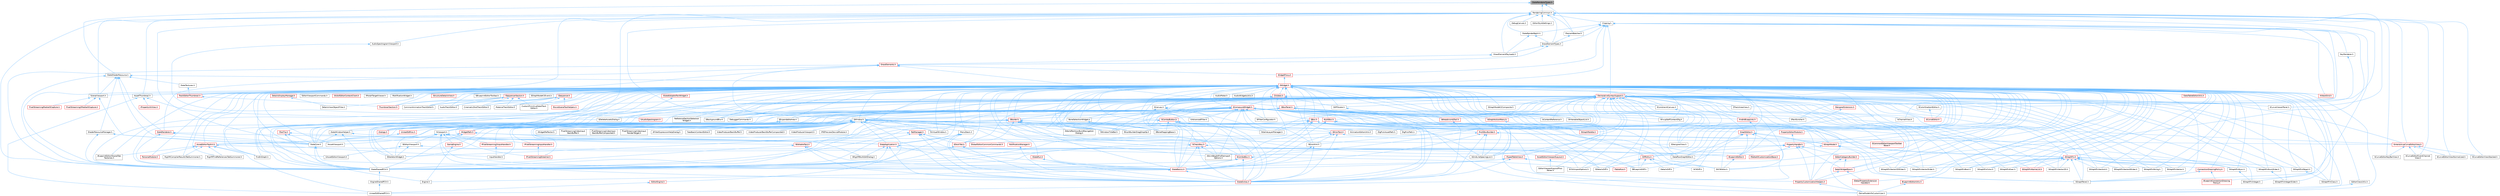 digraph "SlateRendererTypes.h"
{
 // INTERACTIVE_SVG=YES
 // LATEX_PDF_SIZE
  bgcolor="transparent";
  edge [fontname=Helvetica,fontsize=10,labelfontname=Helvetica,labelfontsize=10];
  node [fontname=Helvetica,fontsize=10,shape=box,height=0.2,width=0.4];
  Node1 [id="Node000001",label="SlateRendererTypes.h",height=0.2,width=0.4,color="gray40", fillcolor="grey60", style="filled", fontcolor="black",tooltip=" "];
  Node1 -> Node2 [id="edge1_Node000001_Node000002",dir="back",color="steelblue1",style="solid",tooltip=" "];
  Node2 [id="Node000002",label="ElementBatcher.h",height=0.2,width=0.4,color="grey40", fillcolor="white", style="filled",URL="$db/d00/ElementBatcher_8h.html",tooltip=" "];
  Node2 -> Node3 [id="edge2_Node000002_Node000003",dir="back",color="steelblue1",style="solid",tooltip=" "];
  Node3 [id="Node000003",label="DrawElementTypes.h",height=0.2,width=0.4,color="grey40", fillcolor="white", style="filled",URL="$df/d5c/DrawElementTypes_8h.html",tooltip=" "];
  Node3 -> Node4 [id="edge3_Node000003_Node000004",dir="back",color="steelblue1",style="solid",tooltip=" "];
  Node4 [id="Node000004",label="DrawElementPayloads.h",height=0.2,width=0.4,color="grey40", fillcolor="white", style="filled",URL="$d9/d97/DrawElementPayloads_8h.html",tooltip=" "];
  Node4 -> Node5 [id="edge4_Node000004_Node000005",dir="back",color="steelblue1",style="solid",tooltip=" "];
  Node5 [id="Node000005",label="DrawElements.h",height=0.2,width=0.4,color="red", fillcolor="#FFF0F0", style="filled",URL="$d8/d4c/DrawElements_8h.html",tooltip=" "];
  Node5 -> Node7 [id="edge5_Node000005_Node000007",dir="back",color="steelblue1",style="solid",tooltip=" "];
  Node7 [id="Node000007",label="SBoxPanel.h",height=0.2,width=0.4,color="red", fillcolor="#FFF0F0", style="filled",URL="$d8/de6/SBoxPanel_8h.html",tooltip=" "];
  Node7 -> Node35 [id="edge6_Node000007_Node000035",dir="back",color="steelblue1",style="solid",tooltip=" "];
  Node35 [id="Node000035",label="DiffUtils.h",height=0.2,width=0.4,color="red", fillcolor="#FFF0F0", style="filled",URL="$d4/d91/DiffUtils_8h.html",tooltip=" "];
  Node35 -> Node40 [id="edge7_Node000035_Node000040",dir="back",color="steelblue1",style="solid",tooltip=" "];
  Node40 [id="Node000040",label="DetailsDiff.h",height=0.2,width=0.4,color="grey40", fillcolor="white", style="filled",URL="$de/dfc/DetailsDiff_8h.html",tooltip=" "];
  Node35 -> Node41 [id="edge8_Node000035_Node000041",dir="back",color="steelblue1",style="solid",tooltip=" "];
  Node41 [id="Node000041",label="SBlueprintDiff.h",height=0.2,width=0.4,color="grey40", fillcolor="white", style="filled",URL="$de/d6d/SBlueprintDiff_8h.html",tooltip=" "];
  Node35 -> Node42 [id="edge9_Node000035_Node000042",dir="back",color="steelblue1",style="solid",tooltip=" "];
  Node42 [id="Node000042",label="SCSDiff.h",height=0.2,width=0.4,color="grey40", fillcolor="white", style="filled",URL="$da/dc5/SCSDiff_8h.html",tooltip=" "];
  Node35 -> Node37 [id="edge10_Node000035_Node000037",dir="back",color="steelblue1",style="solid",tooltip=" "];
  Node37 [id="Node000037",label="SDetailsDiff.h",height=0.2,width=0.4,color="grey40", fillcolor="white", style="filled",URL="$da/d09/SDetailsDiff_8h.html",tooltip=" "];
  Node7 -> Node43 [id="edge11_Node000007_Node000043",dir="back",color="steelblue1",style="solid",tooltip=" "];
  Node43 [id="Node000043",label="GameModeInfoCustomizer.h",height=0.2,width=0.4,color="grey40", fillcolor="white", style="filled",URL="$d5/df3/GameModeInfoCustomizer_8h.html",tooltip=" "];
  Node7 -> Node122 [id="edge12_Node000007_Node000122",dir="back",color="steelblue1",style="solid",tooltip=" "];
  Node122 [id="Node000122",label="PropertyCustomizationHelpers.h",height=0.2,width=0.4,color="red", fillcolor="#FFF0F0", style="filled",URL="$d7/dd0/PropertyCustomizationHelpers_8h.html",tooltip=" "];
  Node122 -> Node43 [id="edge13_Node000122_Node000043",dir="back",color="steelblue1",style="solid",tooltip=" "];
  Node7 -> Node126 [id="edge14_Node000007_Node000126",dir="back",color="steelblue1",style="solid",tooltip=" "];
  Node126 [id="Node000126",label="SBreadcrumbTrail.h",height=0.2,width=0.4,color="red", fillcolor="#FFF0F0", style="filled",URL="$d4/de2/SBreadcrumbTrail_8h.html",tooltip=" "];
  Node126 -> Node116 [id="edge15_Node000126_Node000116",dir="back",color="steelblue1",style="solid",tooltip=" "];
  Node116 [id="Node000116",label="SlateExtras.h",height=0.2,width=0.4,color="red", fillcolor="#FFF0F0", style="filled",URL="$d8/dec/SlateExtras_8h.html",tooltip=" "];
  Node7 -> Node130 [id="edge16_Node000007_Node000130",dir="back",color="steelblue1",style="solid",tooltip=" "];
  Node130 [id="Node000130",label="SComboButton.h",height=0.2,width=0.4,color="red", fillcolor="#FFF0F0", style="filled",URL="$dc/d43/SComboButton_8h.html",tooltip=" "];
  Node130 -> Node134 [id="edge17_Node000130_Node000134",dir="back",color="steelblue1",style="solid",tooltip=" "];
  Node134 [id="Node000134",label="SBoneMappingBase.h",height=0.2,width=0.4,color="grey40", fillcolor="white", style="filled",URL="$d7/d49/SBoneMappingBase_8h.html",tooltip=" "];
  Node130 -> Node135 [id="edge18_Node000130_Node000135",dir="back",color="steelblue1",style="solid",tooltip=" "];
  Node135 [id="Node000135",label="SComboBox.h",height=0.2,width=0.4,color="red", fillcolor="#FFF0F0", style="filled",URL="$d2/dd5/SComboBox_8h.html",tooltip=" "];
  Node135 -> Node145 [id="edge19_Node000135_Node000145",dir="back",color="steelblue1",style="solid",tooltip=" "];
  Node145 [id="Node000145",label="SCSVImportOptions.h",height=0.2,width=0.4,color="grey40", fillcolor="white", style="filled",URL="$d7/dfe/SCSVImportOptions_8h.html",tooltip=" "];
  Node135 -> Node114 [id="edge20_Node000135_Node000114",dir="back",color="steelblue1",style="solid",tooltip=" "];
  Node114 [id="Node000114",label="SlateBasics.h",height=0.2,width=0.4,color="red", fillcolor="#FFF0F0", style="filled",URL="$da/d2f/SlateBasics_8h.html",tooltip=" "];
  Node114 -> Node113 [id="edge21_Node000114_Node000113",dir="back",color="steelblue1",style="solid",tooltip=" "];
  Node113 [id="Node000113",label="Engine.h",height=0.2,width=0.4,color="grey40", fillcolor="white", style="filled",URL="$d1/d34/Public_2Engine_8h.html",tooltip=" "];
  Node114 -> Node116 [id="edge22_Node000114_Node000116",dir="back",color="steelblue1",style="solid",tooltip=" "];
  Node135 -> Node116 [id="edge23_Node000135_Node000116",dir="back",color="steelblue1",style="solid",tooltip=" "];
  Node135 -> Node118 [id="edge24_Node000135_Node000118",dir="back",color="steelblue1",style="solid",tooltip=" "];
  Node118 [id="Node000118",label="SlateSharedPCH.h",height=0.2,width=0.4,color="grey40", fillcolor="white", style="filled",URL="$d1/dfc/SlateSharedPCH_8h.html",tooltip=" "];
  Node118 -> Node119 [id="edge25_Node000118_Node000119",dir="back",color="steelblue1",style="solid",tooltip=" "];
  Node119 [id="Node000119",label="EngineSharedPCH.h",height=0.2,width=0.4,color="grey40", fillcolor="white", style="filled",URL="$dc/dbb/EngineSharedPCH_8h.html",tooltip=" "];
  Node119 -> Node120 [id="edge26_Node000119_Node000120",dir="back",color="steelblue1",style="solid",tooltip=" "];
  Node120 [id="Node000120",label="UnrealEdSharedPCH.h",height=0.2,width=0.4,color="grey40", fillcolor="white", style="filled",URL="$d1/de6/UnrealEdSharedPCH_8h.html",tooltip=" "];
  Node130 -> Node164 [id="edge27_Node000130_Node000164",dir="back",color="steelblue1",style="solid",tooltip=" "];
  Node164 [id="Node000164",label="SGridLineSpacingList.h",height=0.2,width=0.4,color="grey40", fillcolor="white", style="filled",URL="$db/d48/SGridLineSpacingList_8h.html",tooltip=" "];
  Node130 -> Node114 [id="edge28_Node000130_Node000114",dir="back",color="steelblue1",style="solid",tooltip=" "];
  Node130 -> Node116 [id="edge29_Node000130_Node000116",dir="back",color="steelblue1",style="solid",tooltip=" "];
  Node130 -> Node118 [id="edge30_Node000130_Node000118",dir="back",color="steelblue1",style="solid",tooltip=" "];
  Node7 -> Node164 [id="edge31_Node000007_Node000164",dir="back",color="steelblue1",style="solid",tooltip=" "];
  Node7 -> Node163 [id="edge32_Node000007_Node000163",dir="back",color="steelblue1",style="solid",tooltip=" "];
  Node163 [id="Node000163",label="SSCSEditor.h",height=0.2,width=0.4,color="grey40", fillcolor="white", style="filled",URL="$d0/d2e/SSCSEditor_8h.html",tooltip=" "];
  Node7 -> Node183 [id="edge33_Node000007_Node000183",dir="back",color="steelblue1",style="solid",tooltip=" "];
  Node183 [id="Node000183",label="SSkeletonWidget.h",height=0.2,width=0.4,color="grey40", fillcolor="white", style="filled",URL="$dd/da7/SSkeletonWidget_8h.html",tooltip=" "];
  Node7 -> Node316 [id="edge34_Node000007_Node000316",dir="back",color="steelblue1",style="solid",tooltip=" "];
  Node316 [id="Node000316",label="SWindow.h",height=0.2,width=0.4,color="grey40", fillcolor="white", style="filled",URL="$d2/d6d/SWindow_8h.html",tooltip=" "];
  Node316 -> Node317 [id="edge35_Node000316_Node000317",dir="back",color="steelblue1",style="solid",tooltip=" "];
  Node317 [id="Node000317",label="AnimationEditorUtils.h",height=0.2,width=0.4,color="grey40", fillcolor="white", style="filled",URL="$df/d23/AnimationEditorUtils_8h.html",tooltip=" "];
  Node316 -> Node194 [id="edge36_Node000316_Node000194",dir="back",color="steelblue1",style="solid",tooltip=" "];
  Node194 [id="Node000194",label="BlueprintEditor.h",height=0.2,width=0.4,color="red", fillcolor="#FFF0F0", style="filled",URL="$df/d7d/BlueprintEditor_8h.html",tooltip=" "];
  Node194 -> Node163 [id="edge37_Node000194_Node000163",dir="back",color="steelblue1",style="solid",tooltip=" "];
  Node316 -> Node318 [id="edge38_Node000316_Node000318",dir="back",color="steelblue1",style="solid",tooltip=" "];
  Node318 [id="Node000318",label="Dialogs.h",height=0.2,width=0.4,color="red", fillcolor="#FFF0F0", style="filled",URL="$d2/d5c/Dialogs_8h.html",tooltip=" "];
  Node316 -> Node321 [id="edge39_Node000316_Node000321",dir="back",color="steelblue1",style="solid",tooltip=" "];
  Node321 [id="Node000321",label="DlgPickAssetPath.h",height=0.2,width=0.4,color="grey40", fillcolor="white", style="filled",URL="$db/d31/DlgPickAssetPath_8h.html",tooltip=" "];
  Node316 -> Node322 [id="edge40_Node000316_Node000322",dir="back",color="steelblue1",style="solid",tooltip=" "];
  Node322 [id="Node000322",label="DlgPickPath.h",height=0.2,width=0.4,color="grey40", fillcolor="white", style="filled",URL="$d9/d16/DlgPickPath_8h.html",tooltip=" "];
  Node316 -> Node323 [id="edge41_Node000316_Node000323",dir="back",color="steelblue1",style="solid",tooltip=" "];
  Node323 [id="Node000323",label="EditorEngine.h",height=0.2,width=0.4,color="red", fillcolor="#FFF0F0", style="filled",URL="$da/d0c/EditorEngine_8h.html",tooltip=" "];
  Node323 -> Node120 [id="edge42_Node000323_Node000120",dir="back",color="steelblue1",style="solid",tooltip=" "];
  Node316 -> Node524 [id="edge43_Node000316_Node000524",dir="back",color="steelblue1",style="solid",tooltip=" "];
  Node524 [id="Node000524",label="FeedbackContextEditor.h",height=0.2,width=0.4,color="grey40", fillcolor="white", style="filled",URL="$de/d93/FeedbackContextEditor_8h.html",tooltip=" "];
  Node316 -> Node525 [id="edge44_Node000316_Node000525",dir="back",color="steelblue1",style="solid",tooltip=" "];
  Node525 [id="Node000525",label="GameEngine.h",height=0.2,width=0.4,color="red", fillcolor="#FFF0F0", style="filled",URL="$d7/d1f/GameEngine_8h.html",tooltip=" "];
  Node525 -> Node113 [id="edge45_Node000525_Node000113",dir="back",color="steelblue1",style="solid",tooltip=" "];
  Node316 -> Node527 [id="edge46_Node000316_Node000527",dir="back",color="steelblue1",style="solid",tooltip=" "];
  Node527 [id="Node000527",label="IPIEPreviewDeviceModule.h",height=0.2,width=0.4,color="grey40", fillcolor="white", style="filled",URL="$d1/d37/IPIEPreviewDeviceModule_8h.html",tooltip=" "];
  Node316 -> Node528 [id="edge47_Node000316_Node000528",dir="back",color="steelblue1",style="solid",tooltip=" "];
  Node528 [id="Node000528",label="IPixelStreaming2InputHandler.h",height=0.2,width=0.4,color="red", fillcolor="#FFF0F0", style="filled",URL="$df/d15/IPixelStreaming2InputHandler_8h.html",tooltip=" "];
  Node528 -> Node531 [id="edge48_Node000528_Node000531",dir="back",color="steelblue1",style="solid",tooltip=" "];
  Node531 [id="Node000531",label="InputHandler.h",height=0.2,width=0.4,color="grey40", fillcolor="white", style="filled",URL="$df/d2f/InputHandler_8h.html",tooltip=" "];
  Node316 -> Node532 [id="edge49_Node000316_Node000532",dir="back",color="steelblue1",style="solid",tooltip=" "];
  Node532 [id="Node000532",label="IPixelStreamingInputHandler.h",height=0.2,width=0.4,color="red", fillcolor="#FFF0F0", style="filled",URL="$d2/d0f/IPixelStreamingInputHandler_8h.html",tooltip=" "];
  Node532 -> Node534 [id="edge50_Node000532_Node000534",dir="back",color="steelblue1",style="solid",tooltip=" "];
  Node534 [id="Node000534",label="IPixelStreamingStreamer.h",height=0.2,width=0.4,color="red", fillcolor="#FFF0F0", style="filled",URL="$d8/d28/IPixelStreamingStreamer_8h.html",tooltip=" "];
  Node316 -> Node534 [id="edge51_Node000316_Node000534",dir="back",color="steelblue1",style="solid",tooltip=" "];
  Node316 -> Node538 [id="edge52_Node000316_Node000538",dir="back",color="steelblue1",style="solid",tooltip=" "];
  Node538 [id="Node000538",label="IWidgetReflector.h",height=0.2,width=0.4,color="grey40", fillcolor="white", style="filled",URL="$d4/d66/IWidgetReflector_8h.html",tooltip=" "];
  Node316 -> Node531 [id="edge53_Node000316_Node000531",dir="back",color="steelblue1",style="solid",tooltip=" "];
  Node316 -> Node539 [id="edge54_Node000316_Node000539",dir="back",color="steelblue1",style="solid",tooltip=" "];
  Node539 [id="Node000539",label="MenuStack.h",height=0.2,width=0.4,color="grey40", fillcolor="white", style="filled",URL="$d8/d80/MenuStack_8h.html",tooltip=" "];
  Node539 -> Node540 [id="edge55_Node000539_Node000540",dir="back",color="steelblue1",style="solid",tooltip=" "];
  Node540 [id="Node000540",label="SlateApplication.h",height=0.2,width=0.4,color="red", fillcolor="#FFF0F0", style="filled",URL="$db/d28/SlateApplication_8h.html",tooltip=" "];
  Node540 -> Node135 [id="edge56_Node000540_Node000135",dir="back",color="steelblue1",style="solid",tooltip=" "];
  Node540 -> Node164 [id="edge57_Node000540_Node000164",dir="back",color="steelblue1",style="solid",tooltip=" "];
  Node540 -> Node300 [id="edge58_Node000540_Node000300",dir="back",color="steelblue1",style="solid",tooltip=" "];
  Node300 [id="Node000300",label="SRigVMBulkEditDialog.h",height=0.2,width=0.4,color="grey40", fillcolor="white", style="filled",URL="$dd/d89/SRigVMBulkEditDialog_8h.html",tooltip=" "];
  Node540 -> Node114 [id="edge59_Node000540_Node000114",dir="back",color="steelblue1",style="solid",tooltip=" "];
  Node540 -> Node116 [id="edge60_Node000540_Node000116",dir="back",color="steelblue1",style="solid",tooltip=" "];
  Node540 -> Node118 [id="edge61_Node000540_Node000118",dir="back",color="steelblue1",style="solid",tooltip=" "];
  Node539 -> Node114 [id="edge62_Node000539_Node000114",dir="back",color="steelblue1",style="solid",tooltip=" "];
  Node539 -> Node116 [id="edge63_Node000539_Node000116",dir="back",color="steelblue1",style="solid",tooltip=" "];
  Node539 -> Node118 [id="edge64_Node000539_Node000118",dir="back",color="steelblue1",style="solid",tooltip=" "];
  Node316 -> Node574 [id="edge65_Node000316_Node000574",dir="back",color="steelblue1",style="solid",tooltip=" "];
  Node574 [id="Node000574",label="NotificationManager.h",height=0.2,width=0.4,color="red", fillcolor="#FFF0F0", style="filled",URL="$dc/dc7/NotificationManager_8h.html",tooltip=" "];
  Node574 -> Node116 [id="edge66_Node000574_Node000116",dir="back",color="steelblue1",style="solid",tooltip=" "];
  Node316 -> Node578 [id="edge67_Node000316_Node000578",dir="back",color="steelblue1",style="solid",tooltip=" "];
  Node578 [id="Node000578",label="PixelStreamingVideoInput\lBackBuffer.h",height=0.2,width=0.4,color="grey40", fillcolor="white", style="filled",URL="$d8/d0b/PixelStreamingVideoInputBackBuffer_8h.html",tooltip=" "];
  Node316 -> Node579 [id="edge68_Node000316_Node000579",dir="back",color="steelblue1",style="solid",tooltip=" "];
  Node579 [id="Node000579",label="PixelStreamingVideoInput\lBackBufferComposited.h",height=0.2,width=0.4,color="grey40", fillcolor="white", style="filled",URL="$d8/d36/PixelStreamingVideoInputBackBufferComposited_8h.html",tooltip=" "];
  Node316 -> Node580 [id="edge69_Node000316_Node000580",dir="back",color="steelblue1",style="solid",tooltip=" "];
  Node580 [id="Node000580",label="PixelStreamingVideoInput\lRenderTarget.h",height=0.2,width=0.4,color="grey40", fillcolor="white", style="filled",URL="$da/de2/PixelStreamingVideoInputRenderTarget_8h.html",tooltip=" "];
  Node316 -> Node581 [id="edge70_Node000316_Node000581",dir="back",color="steelblue1",style="solid",tooltip=" "];
  Node581 [id="Node000581",label="PropertyEditorModule.h",height=0.2,width=0.4,color="red", fillcolor="#FFF0F0", style="filled",URL="$d5/d90/PropertyEditorModule_8h.html",tooltip=" "];
  Node581 -> Node585 [id="edge71_Node000581_Node000585",dir="back",color="steelblue1",style="solid",tooltip=" "];
  Node585 [id="Node000585",label="PropertyHandle.h",height=0.2,width=0.4,color="red", fillcolor="#FFF0F0", style="filled",URL="$d7/d90/PropertyHandle_8h.html",tooltip=" "];
  Node585 -> Node586 [id="edge72_Node000585_Node000586",dir="back",color="steelblue1",style="solid",tooltip=" "];
  Node586 [id="Node000586",label="DetailCategoryBuilder.h",height=0.2,width=0.4,color="red", fillcolor="#FFF0F0", style="filled",URL="$d9/de8/DetailCategoryBuilder_8h.html",tooltip=" "];
  Node586 -> Node588 [id="edge73_Node000586_Node000588",dir="back",color="steelblue1",style="solid",tooltip=" "];
  Node588 [id="Node000588",label="DetailWidgetRow.h",height=0.2,width=0.4,color="red", fillcolor="#FFF0F0", style="filled",URL="$d4/d4d/DetailWidgetRow_8h.html",tooltip=" "];
  Node588 -> Node589 [id="edge74_Node000588_Node000589",dir="back",color="steelblue1",style="solid",tooltip=" "];
  Node589 [id="Node000589",label="IDetailPropertyExtension\lHandler.h",height=0.2,width=0.4,color="red", fillcolor="#FFF0F0", style="filled",URL="$d6/d81/IDetailPropertyExtensionHandler_8h.html",tooltip=" "];
  Node588 -> Node122 [id="edge75_Node000588_Node000122",dir="back",color="steelblue1",style="solid",tooltip=" "];
  Node586 -> Node43 [id="edge76_Node000586_Node000043",dir="back",color="steelblue1",style="solid",tooltip=" "];
  Node585 -> Node588 [id="edge77_Node000585_Node000588",dir="back",color="steelblue1",style="solid",tooltip=" "];
  Node585 -> Node35 [id="edge78_Node000585_Node000035",dir="back",color="steelblue1",style="solid",tooltip=" "];
  Node585 -> Node612 [id="edge79_Node000585_Node000612",dir="back",color="steelblue1",style="solid",tooltip=" "];
  Node612 [id="Node000612",label="MediaIOCustomizationBase.h",height=0.2,width=0.4,color="red", fillcolor="#FFF0F0", style="filled",URL="$d2/dd0/MediaIOCustomizationBase_8h.html",tooltip=" "];
  Node585 -> Node122 [id="edge80_Node000585_Node000122",dir="back",color="steelblue1",style="solid",tooltip=" "];
  Node585 -> Node312 [id="edge81_Node000585_Node000312",dir="back",color="steelblue1",style="solid",tooltip=" "];
  Node312 [id="Node000312",label="SSkinWeightProfileImport\lOptions.h",height=0.2,width=0.4,color="grey40", fillcolor="white", style="filled",URL="$d9/d21/SSkinWeightProfileImportOptions_8h.html",tooltip=" "];
  Node316 -> Node41 [id="edge82_Node000316_Node000041",dir="back",color="steelblue1",style="solid",tooltip=" "];
  Node316 -> Node37 [id="edge83_Node000316_Node000037",dir="back",color="steelblue1",style="solid",tooltip=" "];
  Node316 -> Node621 [id="edge84_Node000316_Node000621",dir="back",color="steelblue1",style="solid",tooltip=" "];
  Node621 [id="Node000621",label="SFilterExpressionHelpDialog.h",height=0.2,width=0.4,color="grey40", fillcolor="white", style="filled",URL="$d5/dd4/SFilterExpressionHelpDialog_8h.html",tooltip=" "];
  Node316 -> Node300 [id="edge85_Node000316_Node000300",dir="back",color="steelblue1",style="solid",tooltip=" "];
  Node316 -> Node183 [id="edge86_Node000316_Node000183",dir="back",color="steelblue1",style="solid",tooltip=" "];
  Node316 -> Node312 [id="edge87_Node000316_Node000312",dir="back",color="steelblue1",style="solid",tooltip=" "];
  Node316 -> Node622 [id="edge88_Node000316_Node000622",dir="back",color="steelblue1",style="solid",tooltip=" "];
  Node622 [id="Node000622",label="SViewport.h",height=0.2,width=0.4,color="grey40", fillcolor="white", style="filled",URL="$d8/db1/SViewport_8h.html",tooltip=" "];
  Node622 -> Node525 [id="edge89_Node000622_Node000525",dir="back",color="steelblue1",style="solid",tooltip=" "];
  Node622 -> Node623 [id="edge90_Node000622_Node000623",dir="back",color="steelblue1",style="solid",tooltip=" "];
  Node623 [id="Node000623",label="IAssetViewport.h",height=0.2,width=0.4,color="grey40", fillcolor="white", style="filled",URL="$de/d65/IAssetViewport_8h.html",tooltip=" "];
  Node622 -> Node528 [id="edge91_Node000622_Node000528",dir="back",color="steelblue1",style="solid",tooltip=" "];
  Node622 -> Node532 [id="edge92_Node000622_Node000532",dir="back",color="steelblue1",style="solid",tooltip=" "];
  Node622 -> Node534 [id="edge93_Node000622_Node000534",dir="back",color="steelblue1",style="solid",tooltip=" "];
  Node622 -> Node447 [id="edge94_Node000622_Node000447",dir="back",color="steelblue1",style="solid",tooltip=" "];
  Node447 [id="Node000447",label="SEditorViewport.h",height=0.2,width=0.4,color="grey40", fillcolor="white", style="filled",URL="$dd/de0/SEditorViewport_8h.html",tooltip=" "];
  Node447 -> Node448 [id="edge95_Node000447_Node000448",dir="back",color="steelblue1",style="solid",tooltip=" "];
  Node448 [id="Node000448",label="AssetEditorViewportLayout.h",height=0.2,width=0.4,color="red", fillcolor="#FFF0F0", style="filled",URL="$df/d46/AssetEditorViewportLayout_8h.html",tooltip=" "];
  Node448 -> Node451 [id="edge96_Node000448_Node000451",dir="back",color="steelblue1",style="solid",tooltip=" "];
  Node451 [id="Node000451",label="EditorViewportLayoutFour\lPanes.h",height=0.2,width=0.4,color="grey40", fillcolor="white", style="filled",URL="$d4/d84/EditorViewportLayoutFourPanes_8h.html",tooltip=" "];
  Node447 -> Node456 [id="edge97_Node000447_Node000456",dir="back",color="steelblue1",style="solid",tooltip=" "];
  Node456 [id="Node000456",label="SAssetEditorViewport.h",height=0.2,width=0.4,color="grey40", fillcolor="white", style="filled",URL="$df/d5a/SAssetEditorViewport_8h.html",tooltip=" "];
  Node447 -> Node183 [id="edge98_Node000447_Node000183",dir="back",color="steelblue1",style="solid",tooltip=" "];
  Node622 -> Node114 [id="edge99_Node000622_Node000114",dir="back",color="steelblue1",style="solid",tooltip=" "];
  Node622 -> Node116 [id="edge100_Node000622_Node000116",dir="back",color="steelblue1",style="solid",tooltip=" "];
  Node316 -> Node624 [id="edge101_Node000316_Node000624",dir="back",color="steelblue1",style="solid",tooltip=" "];
  Node624 [id="Node000624",label="SVirtualWindow.h",height=0.2,width=0.4,color="grey40", fillcolor="white", style="filled",URL="$d3/dd3/SVirtualWindow_8h.html",tooltip=" "];
  Node316 -> Node625 [id="edge102_Node000316_Node000625",dir="back",color="steelblue1",style="solid",tooltip=" "];
  Node625 [id="Node000625",label="SWindowTitleBar.h",height=0.2,width=0.4,color="grey40", fillcolor="white", style="filled",URL="$d0/dce/SWindowTitleBar_8h.html",tooltip=" "];
  Node316 -> Node626 [id="edge103_Node000316_Node000626",dir="back",color="steelblue1",style="solid",tooltip=" "];
  Node626 [id="Node000626",label="SWorldPartitionBuildNavigation\lDialog.h",height=0.2,width=0.4,color="grey40", fillcolor="white", style="filled",URL="$d0/d61/SWorldPartitionBuildNavigationDialog_8h.html",tooltip=" "];
  Node316 -> Node540 [id="edge104_Node000316_Node000540",dir="back",color="steelblue1",style="solid",tooltip=" "];
  Node316 -> Node112 [id="edge105_Node000316_Node000112",dir="back",color="steelblue1",style="solid",tooltip=" "];
  Node112 [id="Node000112",label="SlateCore.h",height=0.2,width=0.4,color="grey40", fillcolor="white", style="filled",URL="$dc/d03/SlateCore_8h.html",tooltip=" "];
  Node112 -> Node113 [id="edge106_Node000112_Node000113",dir="back",color="steelblue1",style="solid",tooltip=" "];
  Node112 -> Node114 [id="edge107_Node000112_Node000114",dir="back",color="steelblue1",style="solid",tooltip=" "];
  Node316 -> Node118 [id="edge108_Node000316_Node000118",dir="back",color="steelblue1",style="solid",tooltip=" "];
  Node316 -> Node627 [id="edge109_Node000316_Node000627",dir="back",color="steelblue1",style="solid",tooltip=" "];
  Node627 [id="Node000627",label="SlateWindowHelper.h",height=0.2,width=0.4,color="grey40", fillcolor="white", style="filled",URL="$d4/df3/SlateWindowHelper_8h.html",tooltip=" "];
  Node627 -> Node540 [id="edge110_Node000627_Node000540",dir="back",color="steelblue1",style="solid",tooltip=" "];
  Node627 -> Node112 [id="edge111_Node000627_Node000112",dir="back",color="steelblue1",style="solid",tooltip=" "];
  Node627 -> Node118 [id="edge112_Node000627_Node000118",dir="back",color="steelblue1",style="solid",tooltip=" "];
  Node316 -> Node628 [id="edge113_Node000316_Node000628",dir="back",color="steelblue1",style="solid",tooltip=" "];
  Node628 [id="Node000628",label="TabManager.h",height=0.2,width=0.4,color="red", fillcolor="#FFF0F0", style="filled",URL="$db/d9a/TabManager_8h.html",tooltip=" "];
  Node628 -> Node490 [id="edge114_Node000628_Node000490",dir="back",color="steelblue1",style="solid",tooltip=" "];
  Node490 [id="Node000490",label="AssetEditorToolkit.h",height=0.2,width=0.4,color="red", fillcolor="#FFF0F0", style="filled",URL="$d9/d8b/AssetEditorToolkit_8h.html",tooltip=" "];
  Node490 -> Node194 [id="edge115_Node000490_Node000194",dir="back",color="steelblue1",style="solid",tooltip=" "];
  Node490 -> Node493 [id="edge116_Node000490_Node000493",dir="back",color="steelblue1",style="solid",tooltip=" "];
  Node493 [id="Node000493",label="BlueprintEditorSharedTab\lFactories.h",height=0.2,width=0.4,color="grey40", fillcolor="white", style="filled",URL="$d3/d15/BlueprintEditorSharedTabFactories_8h.html",tooltip=" "];
  Node490 -> Node207 [id="edge117_Node000490_Node000207",dir="back",color="steelblue1",style="solid",tooltip=" "];
  Node207 [id="Node000207",label="FindInGraph.h",height=0.2,width=0.4,color="grey40", fillcolor="white", style="filled",URL="$de/d36/FindInGraph_8h.html",tooltip=" "];
  Node490 -> Node486 [id="edge118_Node000490_Node000486",dir="back",color="steelblue1",style="solid",tooltip=" "];
  Node486 [id="Node000486",label="PersonaModule.h",height=0.2,width=0.4,color="red", fillcolor="#FFF0F0", style="filled",URL="$de/d74/PersonaModule_8h.html",tooltip=" "];
  Node490 -> Node498 [id="edge119_Node000490_Node000498",dir="back",color="steelblue1",style="solid",tooltip=" "];
  Node498 [id="Node000498",label="RigVMCompilerResultsTabSummoner.h",height=0.2,width=0.4,color="grey40", fillcolor="white", style="filled",URL="$dd/d05/RigVMCompilerResultsTabSummoner_8h.html",tooltip=" "];
  Node490 -> Node500 [id="edge120_Node000490_Node000500",dir="back",color="steelblue1",style="solid",tooltip=" "];
  Node500 [id="Node000500",label="RigVMFindReferencesTabSummoner.h",height=0.2,width=0.4,color="grey40", fillcolor="white", style="filled",URL="$d5/d7d/RigVMFindReferencesTabSummoner_8h.html",tooltip=" "];
  Node490 -> Node120 [id="edge121_Node000490_Node000120",dir="back",color="steelblue1",style="solid",tooltip=" "];
  Node628 -> Node636 [id="edge122_Node000628_Node000636",dir="back",color="steelblue1",style="solid",tooltip=" "];
  Node636 [id="Node000636",label="GlobalEditorCommonCommands.h",height=0.2,width=0.4,color="red", fillcolor="#FFF0F0", style="filled",URL="$d3/d5f/GlobalEditorCommonCommands_8h.html",tooltip=" "];
  Node628 -> Node641 [id="edge123_Node000628_Node000641",dir="back",color="steelblue1",style="solid",tooltip=" "];
  Node641 [id="Node000641",label="SDockTab.h",height=0.2,width=0.4,color="red", fillcolor="#FFF0F0", style="filled",URL="$d2/d6f/SDockTab_8h.html",tooltip=" "];
  Node641 -> Node116 [id="edge124_Node000641_Node000116",dir="back",color="steelblue1",style="solid",tooltip=" "];
  Node641 -> Node118 [id="edge125_Node000641_Node000118",dir="back",color="steelblue1",style="solid",tooltip=" "];
  Node628 -> Node114 [id="edge126_Node000628_Node000114",dir="back",color="steelblue1",style="solid",tooltip=" "];
  Node628 -> Node116 [id="edge127_Node000628_Node000116",dir="back",color="steelblue1",style="solid",tooltip=" "];
  Node628 -> Node118 [id="edge128_Node000628_Node000118",dir="back",color="steelblue1",style="solid",tooltip=" "];
  Node316 -> Node489 [id="edge129_Node000316_Node000489",dir="back",color="steelblue1",style="solid",tooltip=" "];
  Node489 [id="Node000489",label="UnrealEdMisc.h",height=0.2,width=0.4,color="red", fillcolor="#FFF0F0", style="filled",URL="$da/d70/UnrealEdMisc_8h.html",tooltip=" "];
  Node489 -> Node490 [id="edge130_Node000489_Node000490",dir="back",color="steelblue1",style="solid",tooltip=" "];
  Node316 -> Node647 [id="edge131_Node000316_Node000647",dir="back",color="steelblue1",style="solid",tooltip=" "];
  Node647 [id="Node000647",label="VideoProducerBackBuffer.h",height=0.2,width=0.4,color="grey40", fillcolor="white", style="filled",URL="$d0/d18/VideoProducerBackBuffer_8h.html",tooltip=" "];
  Node316 -> Node648 [id="edge132_Node000316_Node000648",dir="back",color="steelblue1",style="solid",tooltip=" "];
  Node648 [id="Node000648",label="VideoProducerBackBufferComposited.h",height=0.2,width=0.4,color="grey40", fillcolor="white", style="filled",URL="$d5/d3e/VideoProducerBackBufferComposited_8h.html",tooltip=" "];
  Node316 -> Node649 [id="edge133_Node000316_Node000649",dir="back",color="steelblue1",style="solid",tooltip=" "];
  Node649 [id="Node000649",label="VideoProducerViewport.h",height=0.2,width=0.4,color="grey40", fillcolor="white", style="filled",URL="$d8/d79/VideoProducerViewport_8h.html",tooltip=" "];
  Node316 -> Node650 [id="edge134_Node000316_Node000650",dir="back",color="steelblue1",style="solid",tooltip=" "];
  Node650 [id="Node000650",label="WidgetPath.h",height=0.2,width=0.4,color="red", fillcolor="#FFF0F0", style="filled",URL="$d0/d7f/WidgetPath_8h.html",tooltip=" "];
  Node650 -> Node50 [id="edge135_Node000650_Node000050",dir="back",color="steelblue1",style="solid",tooltip=" "];
  Node50 [id="Node000050",label="SDesignerView.h",height=0.2,width=0.4,color="grey40", fillcolor="white", style="filled",URL="$d2/d14/SDesignerView_8h.html",tooltip=" "];
  Node650 -> Node540 [id="edge136_Node000650_Node000540",dir="back",color="steelblue1",style="solid",tooltip=" "];
  Node650 -> Node112 [id="edge137_Node000650_Node000112",dir="back",color="steelblue1",style="solid",tooltip=" "];
  Node650 -> Node118 [id="edge138_Node000650_Node000118",dir="back",color="steelblue1",style="solid",tooltip=" "];
  Node7 -> Node625 [id="edge139_Node000007_Node000625",dir="back",color="steelblue1",style="solid",tooltip=" "];
  Node7 -> Node112 [id="edge140_Node000007_Node000112",dir="back",color="steelblue1",style="solid",tooltip=" "];
  Node7 -> Node118 [id="edge141_Node000007_Node000118",dir="back",color="steelblue1",style="solid",tooltip=" "];
  Node5 -> Node624 [id="edge142_Node000005_Node000624",dir="back",color="steelblue1",style="solid",tooltip=" "];
  Node5 -> Node112 [id="edge143_Node000005_Node000112",dir="back",color="steelblue1",style="solid",tooltip=" "];
  Node5 -> Node657 [id="edge144_Node000005_Node000657",dir="back",color="steelblue1",style="solid",tooltip=" "];
  Node657 [id="Node000657",label="SlateRenderer.h",height=0.2,width=0.4,color="red", fillcolor="#FFF0F0", style="filled",URL="$d7/d93/SlateRenderer_8h.html",tooltip=" "];
  Node657 -> Node540 [id="edge145_Node000657_Node000540",dir="back",color="steelblue1",style="solid",tooltip=" "];
  Node657 -> Node112 [id="edge146_Node000657_Node000112",dir="back",color="steelblue1",style="solid",tooltip=" "];
  Node657 -> Node118 [id="edge147_Node000657_Node000118",dir="back",color="steelblue1",style="solid",tooltip=" "];
  Node5 -> Node118 [id="edge148_Node000005_Node000118",dir="back",color="steelblue1",style="solid",tooltip=" "];
  Node5 -> Node661 [id="edge149_Node000005_Node000661",dir="back",color="steelblue1",style="solid",tooltip=" "];
  Node661 [id="Node000661",label="WidgetProxy.h",height=0.2,width=0.4,color="red", fillcolor="#FFF0F0", style="filled",URL="$d0/d03/WidgetProxy_8h.html",tooltip=" "];
  Node661 -> Node662 [id="edge150_Node000661_Node000662",dir="back",color="steelblue1",style="solid",tooltip=" "];
  Node662 [id="Node000662",label="SWidget.h",height=0.2,width=0.4,color="red", fillcolor="#FFF0F0", style="filled",URL="$dc/df5/SWidget_8h.html",tooltip=" "];
  Node662 -> Node490 [id="edge151_Node000662_Node000490",dir="back",color="steelblue1",style="solid",tooltip=" "];
  Node662 -> Node448 [id="edge152_Node000662_Node000448",dir="back",color="steelblue1",style="solid",tooltip=" "];
  Node662 -> Node663 [id="edge153_Node000662_Node000663",dir="back",color="steelblue1",style="solid",tooltip=" "];
  Node663 [id="Node000663",label="AssetThumbnail.h",height=0.2,width=0.4,color="grey40", fillcolor="white", style="filled",URL="$d7/d61/AssetThumbnail_8h.html",tooltip=" "];
  Node663 -> Node664 [id="edge154_Node000663_Node000664",dir="back",color="steelblue1",style="solid",tooltip=" "];
  Node664 [id="Node000664",label="IPropertyUtilities.h",height=0.2,width=0.4,color="red", fillcolor="#FFF0F0", style="filled",URL="$d2/d14/IPropertyUtilities_8h.html",tooltip=" "];
  Node663 -> Node274 [id="edge155_Node000663_Node000274",dir="back",color="steelblue1",style="solid",tooltip=" "];
  Node274 [id="Node000274",label="SDeleteAssetsDialog.h",height=0.2,width=0.4,color="grey40", fillcolor="white", style="filled",URL="$d7/d0d/SDeleteAssetsDialog_8h.html",tooltip=" "];
  Node663 -> Node120 [id="edge156_Node000663_Node000120",dir="back",color="steelblue1",style="solid",tooltip=" "];
  Node662 -> Node631 [id="edge157_Node000662_Node000631",dir="back",color="steelblue1",style="solid",tooltip=" "];
  Node631 [id="Node000631",label="AudioMeter.h",height=0.2,width=0.4,color="grey40", fillcolor="white", style="filled",URL="$de/db0/AudioMeter_8h.html",tooltip=" "];
  Node662 -> Node216 [id="edge158_Node000662_Node000216",dir="back",color="steelblue1",style="solid",tooltip=" "];
  Node216 [id="Node000216",label="AudioTrackEditor.h",height=0.2,width=0.4,color="grey40", fillcolor="white", style="filled",URL="$dd/d96/AudioTrackEditor_8h.html",tooltip=" "];
  Node662 -> Node670 [id="edge159_Node000662_Node000670",dir="back",color="steelblue1",style="solid",tooltip=" "];
  Node670 [id="Node000670",label="AudioWidgetsUtils.h",height=0.2,width=0.4,color="grey40", fillcolor="white", style="filled",URL="$da/d9a/AudioWidgetsUtils_8h.html",tooltip=" "];
  Node662 -> Node72 [id="edge160_Node000662_Node000072",dir="back",color="steelblue1",style="solid",tooltip=" "];
  Node72 [id="Node000072",label="BlueprintConnectionDrawing\lPolicy.h",height=0.2,width=0.4,color="red", fillcolor="#FFF0F0", style="filled",URL="$d2/dfc/BlueprintConnectionDrawingPolicy_8h.html",tooltip=" "];
  Node662 -> Node194 [id="edge161_Node000662_Node000194",dir="back",color="steelblue1",style="solid",tooltip=" "];
  Node662 -> Node493 [id="edge162_Node000662_Node000493",dir="back",color="steelblue1",style="solid",tooltip=" "];
  Node662 -> Node671 [id="edge163_Node000662_Node000671",dir="back",color="steelblue1",style="solid",tooltip=" "];
  Node671 [id="Node000671",label="BlueprintEditorUtils.h",height=0.2,width=0.4,color="red", fillcolor="#FFF0F0", style="filled",URL="$d7/d3d/BlueprintEditorUtils_8h.html",tooltip=" "];
  Node671 -> Node43 [id="edge164_Node000671_Node000043",dir="back",color="steelblue1",style="solid",tooltip=" "];
  Node662 -> Node187 [id="edge165_Node000662_Node000187",dir="back",color="steelblue1",style="solid",tooltip=" "];
  Node187 [id="Node000187",label="BoneSelectionWidget.h",height=0.2,width=0.4,color="grey40", fillcolor="white", style="filled",URL="$d4/dd3/BoneSelectionWidget_8h.html",tooltip=" "];
  Node187 -> Node134 [id="edge166_Node000187_Node000134",dir="back",color="steelblue1",style="solid",tooltip=" "];
  Node662 -> Node420 [id="edge167_Node000662_Node000420",dir="back",color="steelblue1",style="solid",tooltip=" "];
  Node420 [id="Node000420",label="BrushBuilderDragDropOp.h",height=0.2,width=0.4,color="grey40", fillcolor="white", style="filled",URL="$d9/d56/BrushBuilderDragDropOp_8h.html",tooltip=" "];
  Node662 -> Node672 [id="edge168_Node000662_Node000672",dir="back",color="steelblue1",style="solid",tooltip=" "];
  Node672 [id="Node000672",label="Children.h",height=0.2,width=0.4,color="red", fillcolor="#FFF0F0", style="filled",URL="$db/d68/Children_8h.html",tooltip=" "];
  Node672 -> Node673 [id="edge169_Node000672_Node000673",dir="back",color="steelblue1",style="solid",tooltip=" "];
  Node673 [id="Node000673",label="SBox.h",height=0.2,width=0.4,color="red", fillcolor="#FFF0F0", style="filled",URL="$dd/d43/SBox_8h.html",tooltip=" "];
  Node673 -> Node420 [id="edge170_Node000673_Node000420",dir="back",color="steelblue1",style="solid",tooltip=" "];
  Node673 -> Node43 [id="edge171_Node000673_Node000043",dir="back",color="steelblue1",style="solid",tooltip=" "];
  Node673 -> Node135 [id="edge172_Node000673_Node000135",dir="back",color="steelblue1",style="solid",tooltip=" "];
  Node673 -> Node675 [id="edge173_Node000673_Node000675",dir="back",color="steelblue1",style="solid",tooltip=" "];
  Node675 [id="Node000675",label="SGameLayerManager.h",height=0.2,width=0.4,color="grey40", fillcolor="white", style="filled",URL="$da/d3a/SGameLayerManager_8h.html",tooltip=" "];
  Node673 -> Node84 [id="edge174_Node000673_Node000084",dir="back",color="steelblue1",style="solid",tooltip=" "];
  Node84 [id="Node000084",label="SGraphPinNum.h",height=0.2,width=0.4,color="grey40", fillcolor="white", style="filled",URL="$d7/da4/SGraphPinNum_8h.html",tooltip=" "];
  Node84 -> Node85 [id="edge175_Node000084_Node000085",dir="back",color="steelblue1",style="solid",tooltip=" "];
  Node85 [id="Node000085",label="SGraphPinInteger.h",height=0.2,width=0.4,color="grey40", fillcolor="white", style="filled",URL="$df/d54/SGraphPinInteger_8h.html",tooltip=" "];
  Node673 -> Node86 [id="edge176_Node000673_Node000086",dir="back",color="steelblue1",style="solid",tooltip=" "];
  Node86 [id="Node000086",label="SGraphPinNumSlider.h",height=0.2,width=0.4,color="grey40", fillcolor="white", style="filled",URL="$d5/d00/SGraphPinNumSlider_8h.html",tooltip=" "];
  Node86 -> Node87 [id="edge177_Node000086_Node000087",dir="back",color="steelblue1",style="solid",tooltip=" "];
  Node87 [id="Node000087",label="SGraphPinIntegerSlider.h",height=0.2,width=0.4,color="grey40", fillcolor="white", style="filled",URL="$da/d60/SGraphPinIntegerSlider_8h.html",tooltip=" "];
  Node673 -> Node94 [id="edge178_Node000673_Node000094",dir="back",color="steelblue1",style="solid",tooltip=" "];
  Node94 [id="Node000094",label="SGraphPinVector2DSlider.h",height=0.2,width=0.4,color="grey40", fillcolor="white", style="filled",URL="$d7/d05/SGraphPinVector2DSlider_8h.html",tooltip=" "];
  Node673 -> Node97 [id="edge179_Node000673_Node000097",dir="back",color="steelblue1",style="solid",tooltip=" "];
  Node97 [id="Node000097",label="SGraphPinVectorSlider.h",height=0.2,width=0.4,color="grey40", fillcolor="white", style="filled",URL="$dc/d38/SGraphPinVectorSlider_8h.html",tooltip=" "];
  Node673 -> Node625 [id="edge180_Node000673_Node000625",dir="back",color="steelblue1",style="solid",tooltip=" "];
  Node673 -> Node114 [id="edge181_Node000673_Node000114",dir="back",color="steelblue1",style="solid",tooltip=" "];
  Node673 -> Node116 [id="edge182_Node000673_Node000116",dir="back",color="steelblue1",style="solid",tooltip=" "];
  Node673 -> Node118 [id="edge183_Node000673_Node000118",dir="back",color="steelblue1",style="solid",tooltip=" "];
  Node672 -> Node7 [id="edge184_Node000672_Node000007",dir="back",color="steelblue1",style="solid",tooltip=" "];
  Node672 -> Node693 [id="edge185_Node000672_Node000693",dir="back",color="steelblue1",style="solid",tooltip=" "];
  Node693 [id="Node000693",label="SCanvas.h",height=0.2,width=0.4,color="grey40", fillcolor="white", style="filled",URL="$d4/dfa/SCanvas_8h.html",tooltip=" "];
  Node693 -> Node675 [id="edge186_Node000693_Node000675",dir="back",color="steelblue1",style="solid",tooltip=" "];
  Node693 -> Node114 [id="edge187_Node000693_Node000114",dir="back",color="steelblue1",style="solid",tooltip=" "];
  Node693 -> Node116 [id="edge188_Node000693_Node000116",dir="back",color="steelblue1",style="solid",tooltip=" "];
  Node672 -> Node695 [id="edge189_Node000672_Node000695",dir="back",color="steelblue1",style="solid",tooltip=" "];
  Node695 [id="Node000695",label="SCompoundWidget.h",height=0.2,width=0.4,color="red", fillcolor="#FFF0F0", style="filled",URL="$db/d0b/SCompoundWidget_8h.html",tooltip=" "];
  Node695 -> Node187 [id="edge190_Node000695_Node000187",dir="back",color="steelblue1",style="solid",tooltip=" "];
  Node695 -> Node708 [id="edge191_Node000695_Node000708",dir="back",color="steelblue1",style="solid",tooltip=" "];
  Node708 [id="Node000708",label="DebuggerCommands.h",height=0.2,width=0.4,color="grey40", fillcolor="white", style="filled",URL="$dc/da1/DebuggerCommands_8h.html",tooltip=" "];
  Node695 -> Node318 [id="edge192_Node000695_Node000318",dir="back",color="steelblue1",style="solid",tooltip=" "];
  Node695 -> Node193 [id="edge193_Node000695_Node000193",dir="back",color="steelblue1",style="solid",tooltip=" "];
  Node193 [id="Node000193",label="FindInBlueprints.h",height=0.2,width=0.4,color="red", fillcolor="#FFF0F0", style="filled",URL="$d0/d27/FindInBlueprints_8h.html",tooltip=" "];
  Node193 -> Node194 [id="edge194_Node000193_Node000194",dir="back",color="steelblue1",style="solid",tooltip=" "];
  Node695 -> Node207 [id="edge195_Node000695_Node000207",dir="back",color="steelblue1",style="solid",tooltip=" "];
  Node695 -> Node709 [id="edge196_Node000695_Node000709",dir="back",color="steelblue1",style="solid",tooltip=" "];
  Node709 [id="Node000709",label="GraphEditor.h",height=0.2,width=0.4,color="red", fillcolor="#FFF0F0", style="filled",URL="$dc/dc5/GraphEditor_8h.html",tooltip=" "];
  Node709 -> Node194 [id="edge197_Node000709_Node000194",dir="back",color="steelblue1",style="solid",tooltip=" "];
  Node709 -> Node52 [id="edge198_Node000709_Node000052",dir="back",color="steelblue1",style="solid",tooltip=" "];
  Node52 [id="Node000052",label="DataflowGraphEditor.h",height=0.2,width=0.4,color="grey40", fillcolor="white", style="filled",URL="$d4/dfa/DataflowGraphEditor_8h.html",tooltip=" "];
  Node709 -> Node41 [id="edge199_Node000709_Node000041",dir="back",color="steelblue1",style="solid",tooltip=" "];
  Node709 -> Node51 [id="edge200_Node000709_Node000051",dir="back",color="steelblue1",style="solid",tooltip=" "];
  Node51 [id="Node000051",label="SGraphNode.h",height=0.2,width=0.4,color="red", fillcolor="#FFF0F0", style="filled",URL="$d2/d30/SGraphNode_8h.html",tooltip=" "];
  Node51 -> Node52 [id="edge201_Node000051_Node000052",dir="back",color="steelblue1",style="solid",tooltip=" "];
  Node51 -> Node69 [id="edge202_Node000051_Node000069",dir="back",color="steelblue1",style="solid",tooltip=" "];
  Node69 [id="Node000069",label="SGraphPanel.h",height=0.2,width=0.4,color="grey40", fillcolor="white", style="filled",URL="$d2/dcf/SGraphPanel_8h.html",tooltip=" "];
  Node51 -> Node70 [id="edge203_Node000051_Node000070",dir="back",color="steelblue1",style="solid",tooltip=" "];
  Node70 [id="Node000070",label="SGraphPin.h",height=0.2,width=0.4,color="red", fillcolor="#FFF0F0", style="filled",URL="$d1/dd1/SGraphPin_8h.html",tooltip=" "];
  Node70 -> Node71 [id="edge204_Node000070_Node000071",dir="back",color="steelblue1",style="solid",tooltip=" "];
  Node71 [id="Node000071",label="ConnectionDrawingPolicy.h",height=0.2,width=0.4,color="red", fillcolor="#FFF0F0", style="filled",URL="$d5/dc8/ConnectionDrawingPolicy_8h.html",tooltip=" "];
  Node71 -> Node72 [id="edge205_Node000071_Node000072",dir="back",color="steelblue1",style="solid",tooltip=" "];
  Node71 -> Node69 [id="edge206_Node000071_Node000069",dir="back",color="steelblue1",style="solid",tooltip=" "];
  Node70 -> Node69 [id="edge207_Node000070_Node000069",dir="back",color="steelblue1",style="solid",tooltip=" "];
  Node70 -> Node78 [id="edge208_Node000070_Node000078",dir="back",color="steelblue1",style="solid",tooltip=" "];
  Node78 [id="Node000078",label="SGraphPinBool.h",height=0.2,width=0.4,color="grey40", fillcolor="white", style="filled",URL="$d8/d82/SGraphPinBool_8h.html",tooltip=" "];
  Node70 -> Node79 [id="edge209_Node000070_Node000079",dir="back",color="steelblue1",style="solid",tooltip=" "];
  Node79 [id="Node000079",label="SGraphPinColor.h",height=0.2,width=0.4,color="grey40", fillcolor="white", style="filled",URL="$dd/d8d/SGraphPinColor_8h.html",tooltip=" "];
  Node70 -> Node81 [id="edge210_Node000070_Node000081",dir="back",color="steelblue1",style="solid",tooltip=" "];
  Node81 [id="Node000081",label="SGraphPinExec.h",height=0.2,width=0.4,color="grey40", fillcolor="white", style="filled",URL="$d1/d4c/SGraphPinExec_8h.html",tooltip=" "];
  Node70 -> Node82 [id="edge211_Node000070_Node000082",dir="back",color="steelblue1",style="solid",tooltip=" "];
  Node82 [id="Node000082",label="SGraphPinNameList.h",height=0.2,width=0.4,color="red", fillcolor="#FFF0F0", style="filled",URL="$d4/d09/SGraphPinNameList_8h.html",tooltip=" "];
  Node70 -> Node84 [id="edge212_Node000070_Node000084",dir="back",color="steelblue1",style="solid",tooltip=" "];
  Node70 -> Node86 [id="edge213_Node000070_Node000086",dir="back",color="steelblue1",style="solid",tooltip=" "];
  Node70 -> Node88 [id="edge214_Node000070_Node000088",dir="back",color="steelblue1",style="solid",tooltip=" "];
  Node88 [id="Node000088",label="SGraphPinObject.h",height=0.2,width=0.4,color="grey40", fillcolor="white", style="filled",URL="$da/dd6/SGraphPinObject_8h.html",tooltip=" "];
  Node88 -> Node89 [id="edge215_Node000088_Node000089",dir="back",color="steelblue1",style="solid",tooltip=" "];
  Node89 [id="Node000089",label="SGraphPinClass.h",height=0.2,width=0.4,color="grey40", fillcolor="white", style="filled",URL="$df/d8d/SGraphPinClass_8h.html",tooltip=" "];
  Node70 -> Node90 [id="edge216_Node000070_Node000090",dir="back",color="steelblue1",style="solid",tooltip=" "];
  Node90 [id="Node000090",label="SGraphPinString.h",height=0.2,width=0.4,color="grey40", fillcolor="white", style="filled",URL="$d0/d49/SGraphPinString_8h.html",tooltip=" "];
  Node70 -> Node92 [id="edge217_Node000070_Node000092",dir="back",color="steelblue1",style="solid",tooltip=" "];
  Node92 [id="Node000092",label="SGraphPinVector.h",height=0.2,width=0.4,color="grey40", fillcolor="white", style="filled",URL="$d8/de7/SGraphPinVector_8h.html",tooltip=" "];
  Node70 -> Node93 [id="edge218_Node000070_Node000093",dir="back",color="steelblue1",style="solid",tooltip=" "];
  Node93 [id="Node000093",label="SGraphPinVector2D.h",height=0.2,width=0.4,color="grey40", fillcolor="white", style="filled",URL="$d7/d67/SGraphPinVector2D_8h.html",tooltip=" "];
  Node70 -> Node94 [id="edge219_Node000070_Node000094",dir="back",color="steelblue1",style="solid",tooltip=" "];
  Node70 -> Node95 [id="edge220_Node000070_Node000095",dir="back",color="steelblue1",style="solid",tooltip=" "];
  Node95 [id="Node000095",label="SGraphPinVector4.h",height=0.2,width=0.4,color="grey40", fillcolor="white", style="filled",URL="$d4/d94/SGraphPinVector4_8h.html",tooltip=" "];
  Node70 -> Node96 [id="edge221_Node000070_Node000096",dir="back",color="steelblue1",style="solid",tooltip=" "];
  Node96 [id="Node000096",label="SGraphPinVector4Slider.h",height=0.2,width=0.4,color="grey40", fillcolor="white", style="filled",URL="$d9/db8/SGraphPinVector4Slider_8h.html",tooltip=" "];
  Node70 -> Node97 [id="edge222_Node000070_Node000097",dir="back",color="steelblue1",style="solid",tooltip=" "];
  Node709 -> Node69 [id="edge223_Node000709_Node000069",dir="back",color="steelblue1",style="solid",tooltip=" "];
  Node709 -> Node120 [id="edge224_Node000709_Node000120",dir="back",color="steelblue1",style="solid",tooltip=" "];
  Node695 -> Node677 [id="edge225_Node000695_Node000677",dir="back",color="steelblue1",style="solid",tooltip=" "];
  Node677 [id="Node000677",label="MultiBox.h",height=0.2,width=0.4,color="red", fillcolor="#FFF0F0", style="filled",URL="$d5/d73/MultiBox_8h.html",tooltip=" "];
  Node677 -> Node678 [id="edge226_Node000677_Node000678",dir="back",color="steelblue1",style="solid",tooltip=" "];
  Node678 [id="Node000678",label="MultiBoxBuilder.h",height=0.2,width=0.4,color="red", fillcolor="#FFF0F0", style="filled",URL="$d5/d36/MultiBoxBuilder_8h.html",tooltip=" "];
  Node678 -> Node643 [id="edge227_Node000678_Node000643",dir="back",color="steelblue1",style="solid",tooltip=" "];
  Node643 [id="Node000643",label="SCommonEditorViewportToolbar\lBase.h",height=0.2,width=0.4,color="red", fillcolor="#FFF0F0", style="filled",URL="$d0/d79/SCommonEditorViewportToolbarBase_8h.html",tooltip=" "];
  Node678 -> Node164 [id="edge228_Node000678_Node000164",dir="back",color="steelblue1",style="solid",tooltip=" "];
  Node678 -> Node565 [id="edge229_Node000678_Node000565",dir="back",color="steelblue1",style="solid",tooltip=" "];
  Node565 [id="Node000565",label="SInteractiveCurveEditorView.h",height=0.2,width=0.4,color="red", fillcolor="#FFF0F0", style="filled",URL="$d2/dd9/SInteractiveCurveEditorView_8h.html",tooltip=" "];
  Node565 -> Node566 [id="edge230_Node000565_Node000566",dir="back",color="steelblue1",style="solid",tooltip=" "];
  Node566 [id="Node000566",label="SCurveEditorEventChannel\lView.h",height=0.2,width=0.4,color="grey40", fillcolor="white", style="filled",URL="$d9/df1/SCurveEditorEventChannelView_8h.html",tooltip=" "];
  Node565 -> Node567 [id="edge231_Node000565_Node000567",dir="back",color="steelblue1",style="solid",tooltip=" "];
  Node567 [id="Node000567",label="SCurveEditorKeyBarView.h",height=0.2,width=0.4,color="grey40", fillcolor="white", style="filled",URL="$d8/d9c/SCurveEditorKeyBarView_8h.html",tooltip=" "];
  Node565 -> Node569 [id="edge232_Node000565_Node000569",dir="back",color="steelblue1",style="solid",tooltip=" "];
  Node569 [id="Node000569",label="SCurveEditorViewNormalized.h",height=0.2,width=0.4,color="grey40", fillcolor="white", style="filled",URL="$d5/de3/SCurveEditorViewNormalized_8h.html",tooltip=" "];
  Node565 -> Node570 [id="edge233_Node000565_Node000570",dir="back",color="steelblue1",style="solid",tooltip=" "];
  Node570 [id="Node000570",label="SCurveEditorViewStacked.h",height=0.2,width=0.4,color="grey40", fillcolor="white", style="filled",URL="$d0/d5a/SCurveEditorViewStacked_8h.html",tooltip=" "];
  Node678 -> Node114 [id="edge234_Node000678_Node000114",dir="back",color="steelblue1",style="solid",tooltip=" "];
  Node678 -> Node116 [id="edge235_Node000678_Node000116",dir="back",color="steelblue1",style="solid",tooltip=" "];
  Node678 -> Node118 [id="edge236_Node000678_Node000118",dir="back",color="steelblue1",style="solid",tooltip=" "];
  Node677 -> Node114 [id="edge237_Node000677_Node000114",dir="back",color="steelblue1",style="solid",tooltip=" "];
  Node677 -> Node116 [id="edge238_Node000677_Node000116",dir="back",color="steelblue1",style="solid",tooltip=" "];
  Node695 -> Node122 [id="edge239_Node000695_Node000122",dir="back",color="steelblue1",style="solid",tooltip=" "];
  Node695 -> Node272 [id="edge240_Node000695_Node000272",dir="back",color="steelblue1",style="solid",tooltip=" "];
  Node272 [id="Node000272",label="ReferenceSectionSelection\lWidget.h",height=0.2,width=0.4,color="grey40", fillcolor="white", style="filled",URL="$db/d75/ReferenceSectionSelectionWidget_8h.html",tooltip=" "];
  Node695 -> Node295 [id="edge241_Node000695_Node000295",dir="back",color="steelblue1",style="solid",tooltip=" "];
  Node295 [id="Node000295",label="SAdvancedFilter.h",height=0.2,width=0.4,color="grey40", fillcolor="white", style="filled",URL="$d1/d68/SAdvancedFilter_8h.html",tooltip=" "];
  Node695 -> Node727 [id="edge242_Node000695_Node000727",dir="back",color="steelblue1",style="solid",tooltip=" "];
  Node727 [id="Node000727",label="SAudioSpectrogram.h",height=0.2,width=0.4,color="red", fillcolor="#FFF0F0", style="filled",URL="$dc/de0/SAudioSpectrogram_8h.html",tooltip=" "];
  Node695 -> Node730 [id="edge243_Node000695_Node000730",dir="back",color="steelblue1",style="solid",tooltip=" "];
  Node730 [id="Node000730",label="SBackgroundBlur.h",height=0.2,width=0.4,color="grey40", fillcolor="white", style="filled",URL="$d7/d30/SBackgroundBlur_8h.html",tooltip=" "];
  Node695 -> Node41 [id="edge244_Node000695_Node000041",dir="back",color="steelblue1",style="solid",tooltip=" "];
  Node695 -> Node134 [id="edge245_Node000695_Node000134",dir="back",color="steelblue1",style="solid",tooltip=" "];
  Node695 -> Node732 [id="edge246_Node000695_Node000732",dir="back",color="steelblue1",style="solid",tooltip=" "];
  Node732 [id="Node000732",label="SBorder.h",height=0.2,width=0.4,color="red", fillcolor="#FFF0F0", style="filled",URL="$d2/d10/SBorder_8h.html",tooltip=" "];
  Node732 -> Node420 [id="edge247_Node000732_Node000420",dir="back",color="steelblue1",style="solid",tooltip=" "];
  Node732 -> Node318 [id="edge248_Node000732_Node000318",dir="back",color="steelblue1",style="solid",tooltip=" "];
  Node732 -> Node641 [id="edge249_Node000732_Node000641",dir="back",color="steelblue1",style="solid",tooltip=" "];
  Node732 -> Node739 [id="edge250_Node000732_Node000739",dir="back",color="steelblue1",style="solid",tooltip=" "];
  Node739 [id="Node000739",label="SErrorText.h",height=0.2,width=0.4,color="red", fillcolor="#FFF0F0", style="filled",URL="$d7/d9a/SErrorText_8h.html",tooltip=" "];
  Node739 -> Node740 [id="edge251_Node000739_Node000740",dir="back",color="steelblue1",style="solid",tooltip=" "];
  Node740 [id="Node000740",label="SErrorHint.h",height=0.2,width=0.4,color="grey40", fillcolor="white", style="filled",URL="$d9/d4d/SErrorHint_8h.html",tooltip=" "];
  Node740 -> Node114 [id="edge252_Node000740_Node000114",dir="back",color="steelblue1",style="solid",tooltip=" "];
  Node740 -> Node116 [id="edge253_Node000740_Node000116",dir="back",color="steelblue1",style="solid",tooltip=" "];
  Node739 -> Node51 [id="edge254_Node000739_Node000051",dir="back",color="steelblue1",style="solid",tooltip=" "];
  Node739 -> Node114 [id="edge255_Node000739_Node000114",dir="back",color="steelblue1",style="solid",tooltip=" "];
  Node739 -> Node116 [id="edge256_Node000739_Node000116",dir="back",color="steelblue1",style="solid",tooltip=" "];
  Node739 -> Node118 [id="edge257_Node000739_Node000118",dir="back",color="steelblue1",style="solid",tooltip=" "];
  Node732 -> Node70 [id="edge258_Node000732_Node000070",dir="back",color="steelblue1",style="solid",tooltip=" "];
  Node732 -> Node183 [id="edge259_Node000732_Node000183",dir="back",color="steelblue1",style="solid",tooltip=" "];
  Node732 -> Node625 [id="edge260_Node000732_Node000625",dir="back",color="steelblue1",style="solid",tooltip=" "];
  Node732 -> Node114 [id="edge261_Node000732_Node000114",dir="back",color="steelblue1",style="solid",tooltip=" "];
  Node732 -> Node116 [id="edge262_Node000732_Node000116",dir="back",color="steelblue1",style="solid",tooltip=" "];
  Node732 -> Node118 [id="edge263_Node000732_Node000118",dir="back",color="steelblue1",style="solid",tooltip=" "];
  Node695 -> Node126 [id="edge264_Node000695_Node000126",dir="back",color="steelblue1",style="solid",tooltip=" "];
  Node695 -> Node145 [id="edge265_Node000695_Node000145",dir="back",color="steelblue1",style="solid",tooltip=" "];
  Node695 -> Node773 [id="edge266_Node000695_Node000773",dir="back",color="steelblue1",style="solid",tooltip=" "];
  Node773 [id="Node000773",label="SChannelView.h",height=0.2,width=0.4,color="grey40", fillcolor="white", style="filled",URL="$d8/d78/SChannelView_8h.html",tooltip=" "];
  Node695 -> Node774 [id="edge267_Node000695_Node000774",dir="back",color="steelblue1",style="solid",tooltip=" "];
  Node774 [id="Node000774",label="SCheckBox.h",height=0.2,width=0.4,color="red", fillcolor="#FFF0F0", style="filled",URL="$d8/d16/SCheckBox_8h.html",tooltip=" "];
  Node774 -> Node52 [id="edge268_Node000774_Node000052",dir="back",color="steelblue1",style="solid",tooltip=" "];
  Node774 -> Node312 [id="edge269_Node000774_Node000312",dir="back",color="steelblue1",style="solid",tooltip=" "];
  Node774 -> Node114 [id="edge270_Node000774_Node000114",dir="back",color="steelblue1",style="solid",tooltip=" "];
  Node774 -> Node116 [id="edge271_Node000774_Node000116",dir="back",color="steelblue1",style="solid",tooltip=" "];
  Node774 -> Node118 [id="edge272_Node000774_Node000118",dir="back",color="steelblue1",style="solid",tooltip=" "];
  Node695 -> Node781 [id="edge273_Node000695_Node000781",dir="back",color="steelblue1",style="solid",tooltip=" "];
  Node781 [id="Node000781",label="SContentReference.h",height=0.2,width=0.4,color="grey40", fillcolor="white", style="filled",URL="$d3/dc5/SContentReference_8h.html",tooltip=" "];
  Node695 -> Node784 [id="edge274_Node000695_Node000784",dir="back",color="steelblue1",style="solid",tooltip=" "];
  Node784 [id="Node000784",label="SCurveEditor.h",height=0.2,width=0.4,color="red", fillcolor="#FFF0F0", style="filled",URL="$db/d9a/SCurveEditor_8h.html",tooltip=" "];
  Node695 -> Node274 [id="edge275_Node000695_Node000274",dir="back",color="steelblue1",style="solid",tooltip=" "];
  Node695 -> Node37 [id="edge276_Node000695_Node000037",dir="back",color="steelblue1",style="solid",tooltip=" "];
  Node695 -> Node740 [id="edge277_Node000695_Node000740",dir="back",color="steelblue1",style="solid",tooltip=" "];
  Node695 -> Node794 [id="edge278_Node000695_Node000794",dir="back",color="steelblue1",style="solid",tooltip=" "];
  Node794 [id="Node000794",label="SExpandableArea.h",height=0.2,width=0.4,color="grey40", fillcolor="white", style="filled",URL="$da/d6a/SExpandableArea_8h.html",tooltip=" "];
  Node794 -> Node116 [id="edge279_Node000794_Node000116",dir="back",color="steelblue1",style="solid",tooltip=" "];
  Node794 -> Node118 [id="edge280_Node000794_Node000118",dir="back",color="steelblue1",style="solid",tooltip=" "];
  Node695 -> Node297 [id="edge281_Node000695_Node000297",dir="back",color="steelblue1",style="solid",tooltip=" "];
  Node297 [id="Node000297",label="SFilterConfigurator.h",height=0.2,width=0.4,color="grey40", fillcolor="white", style="filled",URL="$d8/d8e/SFilterConfigurator_8h.html",tooltip=" "];
  Node695 -> Node275 [id="edge282_Node000695_Node000275",dir="back",color="steelblue1",style="solid",tooltip=" "];
  Node275 [id="Node000275",label="SFilterableObjectList.h",height=0.2,width=0.4,color="grey40", fillcolor="white", style="filled",URL="$dc/de4/SFilterableObjectList_8h.html",tooltip=" "];
  Node695 -> Node153 [id="edge283_Node000695_Node000153",dir="back",color="steelblue1",style="solid",tooltip=" "];
  Node153 [id="Node000153",label="SFixupSelfContextDlg.h",height=0.2,width=0.4,color="grey40", fillcolor="white", style="filled",URL="$d5/da4/SFixupSelfContextDlg_8h.html",tooltip=" "];
  Node695 -> Node675 [id="edge284_Node000695_Node000675",dir="back",color="steelblue1",style="solid",tooltip=" "];
  Node695 -> Node276 [id="edge285_Node000695_Node000276",dir="back",color="steelblue1",style="solid",tooltip=" "];
  Node276 [id="Node000276",label="SGraphActionMenu.h",height=0.2,width=0.4,color="red", fillcolor="#FFF0F0", style="filled",URL="$d0/d9a/SGraphActionMenu_8h.html",tooltip=" "];
  Node276 -> Node279 [id="edge286_Node000276_Node000279",dir="back",color="steelblue1",style="solid",tooltip=" "];
  Node279 [id="Node000279",label="SGraphPalette.h",height=0.2,width=0.4,color="red", fillcolor="#FFF0F0", style="filled",URL="$d5/dd1/SGraphPalette_8h.html",tooltip=" "];
  Node695 -> Node51 [id="edge287_Node000695_Node000051",dir="back",color="steelblue1",style="solid",tooltip=" "];
  Node695 -> Node279 [id="edge288_Node000695_Node000279",dir="back",color="steelblue1",style="solid",tooltip=" "];
  Node695 -> Node164 [id="edge289_Node000695_Node000164",dir="back",color="steelblue1",style="solid",tooltip=" "];
  Node695 -> Node565 [id="edge290_Node000695_Node000565",dir="back",color="steelblue1",style="solid",tooltip=" "];
  Node695 -> Node163 [id="edge291_Node000695_Node000163",dir="back",color="steelblue1",style="solid",tooltip=" "];
  Node695 -> Node183 [id="edge292_Node000695_Node000183",dir="back",color="steelblue1",style="solid",tooltip=" "];
  Node695 -> Node312 [id="edge293_Node000695_Node000312",dir="back",color="steelblue1",style="solid",tooltip=" "];
  Node695 -> Node826 [id="edge294_Node000695_Node000826",dir="back",color="steelblue1",style="solid",tooltip=" "];
  Node826 [id="Node000826",label="STextScroller.h",height=0.2,width=0.4,color="grey40", fillcolor="white", style="filled",URL="$d2/d7a/STextScroller_8h.html",tooltip=" "];
  Node695 -> Node622 [id="edge295_Node000695_Node000622",dir="back",color="steelblue1",style="solid",tooltip=" "];
  Node695 -> Node316 [id="edge296_Node000695_Node000316",dir="back",color="steelblue1",style="solid",tooltip=" "];
  Node695 -> Node625 [id="edge297_Node000695_Node000625",dir="back",color="steelblue1",style="solid",tooltip=" "];
  Node695 -> Node626 [id="edge298_Node000695_Node000626",dir="back",color="steelblue1",style="solid",tooltip=" "];
  Node695 -> Node114 [id="edge299_Node000695_Node000114",dir="back",color="steelblue1",style="solid",tooltip=" "];
  Node695 -> Node112 [id="edge300_Node000695_Node000112",dir="back",color="steelblue1",style="solid",tooltip=" "];
  Node695 -> Node118 [id="edge301_Node000695_Node000118",dir="back",color="steelblue1",style="solid",tooltip=" "];
  Node672 -> Node840 [id="edge302_Node000672_Node000840",dir="back",color="steelblue1",style="solid",tooltip=" "];
  Node840 [id="Node000840",label="SConstraintCanvas.h",height=0.2,width=0.4,color="grey40", fillcolor="white", style="filled",URL="$d4/d58/SConstraintCanvas_8h.html",tooltip=" "];
  Node840 -> Node52 [id="edge303_Node000840_Node000052",dir="back",color="steelblue1",style="solid",tooltip=" "];
  Node672 -> Node841 [id="edge304_Node000672_Node000841",dir="back",color="steelblue1",style="solid",tooltip=" "];
  Node841 [id="Node000841",label="SDPIScaler.h",height=0.2,width=0.4,color="grey40", fillcolor="white", style="filled",URL="$de/dda/SDPIScaler_8h.html",tooltip=" "];
  Node841 -> Node116 [id="edge305_Node000841_Node000116",dir="back",color="steelblue1",style="solid",tooltip=" "];
  Node672 -> Node882 [id="edge306_Node000672_Node000882",dir="back",color="steelblue1",style="solid",tooltip=" "];
  Node882 [id="Node000882",label="STrackAreaView.h",height=0.2,width=0.4,color="grey40", fillcolor="white", style="filled",URL="$de/d32/STrackAreaView_8h.html",tooltip=" "];
  Node672 -> Node112 [id="edge307_Node000672_Node000112",dir="back",color="steelblue1",style="solid",tooltip=" "];
  Node672 -> Node118 [id="edge308_Node000672_Node000118",dir="back",color="steelblue1",style="solid",tooltip=" "];
  Node662 -> Node219 [id="edge309_Node000662_Node000219",dir="back",color="steelblue1",style="solid",tooltip=" "];
  Node219 [id="Node000219",label="CinematicShotTrackEditor.h",height=0.2,width=0.4,color="grey40", fillcolor="white", style="filled",URL="$d3/d0c/CinematicShotTrackEditor_8h.html",tooltip=" "];
  Node662 -> Node225 [id="edge310_Node000662_Node000225",dir="back",color="steelblue1",style="solid",tooltip=" "];
  Node225 [id="Node000225",label="CommonAnimationTrackEditor.h",height=0.2,width=0.4,color="grey40", fillcolor="white", style="filled",URL="$d9/d6e/CommonAnimationTrackEditor_8h.html",tooltip=" "];
  Node662 -> Node71 [id="edge311_Node000662_Node000071",dir="back",color="steelblue1",style="solid",tooltip=" "];
  Node662 -> Node220 [id="edge312_Node000662_Node000220",dir="back",color="steelblue1",style="solid",tooltip=" "];
  Node220 [id="Node000220",label="CustomPrimitiveDataTrack\lEditor.h",height=0.2,width=0.4,color="grey40", fillcolor="white", style="filled",URL="$dc/d8f/CustomPrimitiveDataTrackEditor_8h.html",tooltip=" "];
  Node662 -> Node898 [id="edge313_Node000662_Node000898",dir="back",color="steelblue1",style="solid",tooltip=" "];
  Node898 [id="Node000898",label="DataTableEditorUtils.h",height=0.2,width=0.4,color="red", fillcolor="#FFF0F0", style="filled",URL="$d6/d6f/DataTableEditorUtils_8h.html",tooltip=" "];
  Node662 -> Node52 [id="edge314_Node000662_Node000052",dir="back",color="steelblue1",style="solid",tooltip=" "];
  Node662 -> Node708 [id="edge315_Node000662_Node000708",dir="back",color="steelblue1",style="solid",tooltip=" "];
  Node662 -> Node899 [id="edge316_Node000662_Node000899",dir="back",color="steelblue1",style="solid",tooltip=" "];
  Node899 [id="Node000899",label="DesignerExtension.h",height=0.2,width=0.4,color="red", fillcolor="#FFF0F0", style="filled",URL="$d2/d1b/DesignerExtension_8h.html",tooltip=" "];
  Node899 -> Node50 [id="edge317_Node000899_Node000050",dir="back",color="steelblue1",style="solid",tooltip=" "];
  Node662 -> Node586 [id="edge318_Node000662_Node000586",dir="back",color="steelblue1",style="solid",tooltip=" "];
  Node662 -> Node588 [id="edge319_Node000662_Node000588",dir="back",color="steelblue1",style="solid",tooltip=" "];
  Node662 -> Node40 [id="edge320_Node000662_Node000040",dir="back",color="steelblue1",style="solid",tooltip=" "];
  Node662 -> Node901 [id="edge321_Node000662_Node000901",dir="back",color="steelblue1",style="solid",tooltip=" "];
  Node901 [id="Node000901",label="DetailsDisplayManager.h",height=0.2,width=0.4,color="red", fillcolor="#FFF0F0", style="filled",URL="$d3/db6/DetailsDisplayManager_8h.html",tooltip=" "];
  Node901 -> Node902 [id="edge322_Node000901_Node000902",dir="back",color="steelblue1",style="solid",tooltip=" "];
  Node902 [id="Node000902",label="DetailsViewObjectFilter.h",height=0.2,width=0.4,color="grey40", fillcolor="white", style="filled",URL="$db/d34/DetailsViewObjectFilter_8h.html",tooltip=" "];
  Node662 -> Node902 [id="edge323_Node000662_Node000902",dir="back",color="steelblue1",style="solid",tooltip=" "];
  Node662 -> Node318 [id="edge324_Node000662_Node000318",dir="back",color="steelblue1",style="solid",tooltip=" "];
  Node662 -> Node35 [id="edge325_Node000662_Node000035",dir="back",color="steelblue1",style="solid",tooltip=" "];
  Node662 -> Node830 [id="edge326_Node000662_Node000830",dir="back",color="steelblue1",style="solid",tooltip=" "];
  Node830 [id="Node000830",label="EditorClassUtils.h",height=0.2,width=0.4,color="grey40", fillcolor="white", style="filled",URL="$d8/d26/EditorClassUtils_8h.html",tooltip=" "];
  Node830 -> Node43 [id="edge327_Node000830_Node000043",dir="back",color="steelblue1",style="solid",tooltip=" "];
  Node662 -> Node903 [id="edge328_Node000662_Node000903",dir="back",color="steelblue1",style="solid",tooltip=" "];
  Node903 [id="Node000903",label="EditorViewportCommands.h",height=0.2,width=0.4,color="grey40", fillcolor="white", style="filled",URL="$d9/de5/EditorViewportCommands_8h.html",tooltip=" "];
  Node662 -> Node451 [id="edge329_Node000662_Node000451",dir="back",color="steelblue1",style="solid",tooltip=" "];
  Node662 -> Node193 [id="edge330_Node000662_Node000193",dir="back",color="steelblue1",style="solid",tooltip=" "];
  Node662 -> Node207 [id="edge331_Node000662_Node000207",dir="back",color="steelblue1",style="solid",tooltip=" "];
  Node662 -> Node43 [id="edge332_Node000662_Node000043",dir="back",color="steelblue1",style="solid",tooltip=" "];
  Node662 -> Node636 [id="edge333_Node000662_Node000636",dir="back",color="steelblue1",style="solid",tooltip=" "];
  Node662 -> Node709 [id="edge334_Node000662_Node000709",dir="back",color="steelblue1",style="solid",tooltip=" "];
  Node662 -> Node904 [id="edge335_Node000662_Node000904",dir="back",color="steelblue1",style="solid",tooltip=" "];
  Node904 [id="Node000904",label="HittestGrid.h",height=0.2,width=0.4,color="red", fillcolor="#FFF0F0", style="filled",URL="$da/d73/HittestGrid_8h.html",tooltip=" "];
  Node662 -> Node905 [id="edge336_Node000662_Node000905",dir="back",color="steelblue1",style="solid",tooltip=" "];
  Node905 [id="Node000905",label="IActorEditorContextClient.h",height=0.2,width=0.4,color="red", fillcolor="#FFF0F0", style="filled",URL="$d7/da6/IActorEditorContextClient_8h.html",tooltip=" "];
  Node662 -> Node623 [id="edge337_Node000662_Node000623",dir="back",color="steelblue1",style="solid",tooltip=" "];
  Node662 -> Node589 [id="edge338_Node000662_Node000589",dir="back",color="steelblue1",style="solid",tooltip=" "];
  Node662 -> Node907 [id="edge339_Node000662_Node000907",dir="back",color="steelblue1",style="solid",tooltip=" "];
  Node907 [id="Node000907",label="IMorphTargetViewer.h",height=0.2,width=0.4,color="grey40", fillcolor="white", style="filled",URL="$dd/d85/IMorphTargetViewer_8h.html",tooltip=" "];
  Node662 -> Node777 [id="edge340_Node000662_Node000777",dir="back",color="steelblue1",style="solid",tooltip=" "];
  Node777 [id="Node000777",label="INotificationWidget.h",height=0.2,width=0.4,color="grey40", fillcolor="white", style="filled",URL="$dd/d1a/INotificationWidget_8h.html",tooltip=" "];
  Node662 -> Node908 [id="edge341_Node000662_Node000908",dir="back",color="steelblue1",style="solid",tooltip=" "];
  Node908 [id="Node000908",label="ISequencer.h",height=0.2,width=0.4,color="red", fillcolor="#FFF0F0", style="filled",URL="$d7/d1d/ISequencer_8h.html",tooltip=" "];
  Node908 -> Node216 [id="edge342_Node000908_Node000216",dir="back",color="steelblue1",style="solid",tooltip=" "];
  Node908 -> Node219 [id="edge343_Node000908_Node000219",dir="back",color="steelblue1",style="solid",tooltip=" "];
  Node908 -> Node225 [id="edge344_Node000908_Node000225",dir="back",color="steelblue1",style="solid",tooltip=" "];
  Node908 -> Node220 [id="edge345_Node000908_Node000220",dir="back",color="steelblue1",style="solid",tooltip=" "];
  Node908 -> Node221 [id="edge346_Node000908_Node000221",dir="back",color="steelblue1",style="solid",tooltip=" "];
  Node221 [id="Node000221",label="MaterialTrackEditor.h",height=0.2,width=0.4,color="grey40", fillcolor="white", style="filled",URL="$d1/d9f/MaterialTrackEditor_8h.html",tooltip=" "];
  Node908 -> Node916 [id="edge347_Node000908_Node000916",dir="back",color="steelblue1",style="solid",tooltip=" "];
  Node916 [id="Node000916",label="MovieSceneToolHelpers.h",height=0.2,width=0.4,color="red", fillcolor="#FFF0F0", style="filled",URL="$d4/d0e/MovieSceneToolHelpers_8h.html",tooltip=" "];
  Node908 -> Node920 [id="edge348_Node000908_Node000920",dir="back",color="steelblue1",style="solid",tooltip=" "];
  Node920 [id="Node000920",label="ThumbnailSection.h",height=0.2,width=0.4,color="red", fillcolor="#FFF0F0", style="filled",URL="$de/daf/ThumbnailSection_8h.html",tooltip=" "];
  Node662 -> Node927 [id="edge349_Node000662_Node000927",dir="back",color="steelblue1",style="solid",tooltip=" "];
  Node927 [id="Node000927",label="ISequencerSection.h",height=0.2,width=0.4,color="red", fillcolor="#FFF0F0", style="filled",URL="$d7/d4b/ISequencerSection_8h.html",tooltip=" "];
  Node927 -> Node216 [id="edge350_Node000927_Node000216",dir="back",color="steelblue1",style="solid",tooltip=" "];
  Node927 -> Node219 [id="edge351_Node000927_Node000219",dir="back",color="steelblue1",style="solid",tooltip=" "];
  Node927 -> Node225 [id="edge352_Node000927_Node000225",dir="back",color="steelblue1",style="solid",tooltip=" "];
  Node927 -> Node220 [id="edge353_Node000927_Node000220",dir="back",color="steelblue1",style="solid",tooltip=" "];
  Node927 -> Node221 [id="edge354_Node000927_Node000221",dir="back",color="steelblue1",style="solid",tooltip=" "];
  Node927 -> Node920 [id="edge355_Node000927_Node000920",dir="back",color="steelblue1",style="solid",tooltip=" "];
  Node662 -> Node930 [id="edge356_Node000662_Node000930",dir="back",color="steelblue1",style="solid",tooltip=" "];
  Node930 [id="Node000930",label="ISlateEditableTextWidget.h",height=0.2,width=0.4,color="red", fillcolor="#FFF0F0", style="filled",URL="$dd/dd0/ISlateEditableTextWidget_8h.html",tooltip=" "];
  Node930 -> Node931 [id="edge357_Node000930_Node000931",dir="back",color="steelblue1",style="solid",tooltip=" "];
  Node931 [id="Node000931",label="SEditableText.h",height=0.2,width=0.4,color="red", fillcolor="#FFF0F0", style="filled",URL="$df/df7/SEditableText_8h.html",tooltip=" "];
  Node931 -> Node114 [id="edge358_Node000931_Node000114",dir="back",color="steelblue1",style="solid",tooltip=" "];
  Node931 -> Node116 [id="edge359_Node000931_Node000116",dir="back",color="steelblue1",style="solid",tooltip=" "];
  Node931 -> Node118 [id="edge360_Node000931_Node000118",dir="back",color="steelblue1",style="solid",tooltip=" "];
  Node662 -> Node932 [id="edge361_Node000662_Node000932",dir="back",color="steelblue1",style="solid",tooltip=" "];
  Node932 [id="Node000932",label="ISlateRun.h",height=0.2,width=0.4,color="red", fillcolor="#FFF0F0", style="filled",URL="$d9/d49/ISlateRun_8h.html",tooltip=" "];
  Node932 -> Node114 [id="edge362_Node000932_Node000114",dir="back",color="steelblue1",style="solid",tooltip=" "];
  Node932 -> Node116 [id="edge363_Node000932_Node000116",dir="back",color="steelblue1",style="solid",tooltip=" "];
  Node662 -> Node945 [id="edge364_Node000662_Node000945",dir="back",color="steelblue1",style="solid",tooltip=" "];
  Node945 [id="Node000945",label="IStructureDetailsView.h",height=0.2,width=0.4,color="red", fillcolor="#FFF0F0", style="filled",URL="$da/dd7/IStructureDetailsView_8h.html",tooltip=" "];
  Node662 -> Node946 [id="edge365_Node000662_Node000946",dir="back",color="steelblue1",style="solid",tooltip=" "];
  Node946 [id="Node000946",label="ITableRow.h",height=0.2,width=0.4,color="red", fillcolor="#FFF0F0", style="filled",URL="$df/d98/ITableRow_8h.html",tooltip=" "];
  Node662 -> Node947 [id="edge366_Node000662_Node000947",dir="back",color="steelblue1",style="solid",tooltip=" "];
  Node947 [id="Node000947",label="IToolTip.h",height=0.2,width=0.4,color="red", fillcolor="#FFF0F0", style="filled",URL="$dd/db1/IToolTip_8h.html",tooltip=" "];
  Node947 -> Node540 [id="edge367_Node000947_Node000540",dir="back",color="steelblue1",style="solid",tooltip=" "];
  Node947 -> Node112 [id="edge368_Node000947_Node000112",dir="back",color="steelblue1",style="solid",tooltip=" "];
  Node947 -> Node118 [id="edge369_Node000947_Node000118",dir="back",color="steelblue1",style="solid",tooltip=" "];
  Node662 -> Node952 [id="edge370_Node000662_Node000952",dir="back",color="steelblue1",style="solid",tooltip=" "];
  Node952 [id="Node000952",label="ITypedTableView.h",height=0.2,width=0.4,color="red", fillcolor="#FFF0F0", style="filled",URL="$d3/df5/ITypedTableView_8h.html",tooltip=" "];
  Node952 -> Node946 [id="edge371_Node000952_Node000946",dir="back",color="steelblue1",style="solid",tooltip=" "];
  Node952 -> Node163 [id="edge372_Node000952_Node000163",dir="back",color="steelblue1",style="solid",tooltip=" "];
  Node952 -> Node114 [id="edge373_Node000952_Node000114",dir="back",color="steelblue1",style="solid",tooltip=" "];
  Node952 -> Node116 [id="edge374_Node000952_Node000116",dir="back",color="steelblue1",style="solid",tooltip=" "];
  Node952 -> Node118 [id="edge375_Node000952_Node000118",dir="back",color="steelblue1",style="solid",tooltip=" "];
  Node662 -> Node221 [id="edge376_Node000662_Node000221",dir="back",color="steelblue1",style="solid",tooltip=" "];
  Node662 -> Node612 [id="edge377_Node000662_Node000612",dir="back",color="steelblue1",style="solid",tooltip=" "];
  Node662 -> Node539 [id="edge378_Node000662_Node000539",dir="back",color="steelblue1",style="solid",tooltip=" "];
  Node662 -> Node916 [id="edge379_Node000662_Node000916",dir="back",color="steelblue1",style="solid",tooltip=" "];
  Node662 -> Node677 [id="edge380_Node000662_Node000677",dir="back",color="steelblue1",style="solid",tooltip=" "];
  Node662 -> Node678 [id="edge381_Node000662_Node000678",dir="back",color="steelblue1",style="solid",tooltip=" "];
  Node662 -> Node486 [id="edge382_Node000662_Node000486",dir="back",color="steelblue1",style="solid",tooltip=" "];
  Node662 -> Node122 [id="edge383_Node000662_Node000122",dir="back",color="steelblue1",style="solid",tooltip=" "];
  Node662 -> Node581 [id="edge384_Node000662_Node000581",dir="back",color="steelblue1",style="solid",tooltip=" "];
  Node662 -> Node585 [id="edge385_Node000662_Node000585",dir="back",color="steelblue1",style="solid",tooltip=" "];
  Node662 -> Node272 [id="edge386_Node000662_Node000272",dir="back",color="steelblue1",style="solid",tooltip=" "];
  Node662 -> Node498 [id="edge387_Node000662_Node000498",dir="back",color="steelblue1",style="solid",tooltip=" "];
  Node662 -> Node500 [id="edge388_Node000662_Node000500",dir="back",color="steelblue1",style="solid",tooltip=" "];
  Node662 -> Node295 [id="edge389_Node000662_Node000295",dir="back",color="steelblue1",style="solid",tooltip=" "];
  Node662 -> Node456 [id="edge390_Node000662_Node000456",dir="back",color="steelblue1",style="solid",tooltip=" "];
  Node662 -> Node730 [id="edge391_Node000662_Node000730",dir="back",color="steelblue1",style="solid",tooltip=" "];
  Node662 -> Node809 [id="edge392_Node000662_Node000809",dir="back",color="steelblue1",style="solid",tooltip=" "];
  Node809 [id="Node000809",label="SBlueprintEditorToolbar.h",height=0.2,width=0.4,color="grey40", fillcolor="white", style="filled",URL="$db/df2/SBlueprintEditorToolbar_8h.html",tooltip=" "];
  Node662 -> Node134 [id="edge393_Node000662_Node000134",dir="back",color="steelblue1",style="solid",tooltip=" "];
  Node662 -> Node732 [id="edge394_Node000662_Node000732",dir="back",color="steelblue1",style="solid",tooltip=" "];
  Node662 -> Node673 [id="edge395_Node000662_Node000673",dir="back",color="steelblue1",style="solid",tooltip=" "];
  Node662 -> Node7 [id="edge396_Node000662_Node000007",dir="back",color="steelblue1",style="solid",tooltip=" "];
  Node662 -> Node126 [id="edge397_Node000662_Node000126",dir="back",color="steelblue1",style="solid",tooltip=" "];
  Node662 -> Node42 [id="edge398_Node000662_Node000042",dir="back",color="steelblue1",style="solid",tooltip=" "];
  Node662 -> Node145 [id="edge399_Node000662_Node000145",dir="back",color="steelblue1",style="solid",tooltip=" "];
  Node662 -> Node693 [id="edge400_Node000662_Node000693",dir="back",color="steelblue1",style="solid",tooltip=" "];
  Node662 -> Node774 [id="edge401_Node000662_Node000774",dir="back",color="steelblue1",style="solid",tooltip=" "];
  Node662 -> Node135 [id="edge402_Node000662_Node000135",dir="back",color="steelblue1",style="solid",tooltip=" "];
  Node662 -> Node130 [id="edge403_Node000662_Node000130",dir="back",color="steelblue1",style="solid",tooltip=" "];
  Node662 -> Node643 [id="edge404_Node000662_Node000643",dir="back",color="steelblue1",style="solid",tooltip=" "];
  Node662 -> Node695 [id="edge405_Node000662_Node000695",dir="back",color="steelblue1",style="solid",tooltip=" "];
  Node662 -> Node840 [id="edge406_Node000662_Node000840",dir="back",color="steelblue1",style="solid",tooltip=" "];
  Node662 -> Node781 [id="edge407_Node000662_Node000781",dir="back",color="steelblue1",style="solid",tooltip=" "];
  Node662 -> Node784 [id="edge408_Node000662_Node000784",dir="back",color="steelblue1",style="solid",tooltip=" "];
  Node662 -> Node841 [id="edge409_Node000662_Node000841",dir="back",color="steelblue1",style="solid",tooltip=" "];
  Node662 -> Node274 [id="edge410_Node000662_Node000274",dir="back",color="steelblue1",style="solid",tooltip=" "];
  Node662 -> Node50 [id="edge411_Node000662_Node000050",dir="back",color="steelblue1",style="solid",tooltip=" "];
  Node662 -> Node641 [id="edge412_Node000662_Node000641",dir="back",color="steelblue1",style="solid",tooltip=" "];
  Node662 -> Node931 [id="edge413_Node000662_Node000931",dir="back",color="steelblue1",style="solid",tooltip=" "];
  Node662 -> Node740 [id="edge414_Node000662_Node000740",dir="back",color="steelblue1",style="solid",tooltip=" "];
  Node662 -> Node739 [id="edge415_Node000662_Node000739",dir="back",color="steelblue1",style="solid",tooltip=" "];
  Node662 -> Node794 [id="edge416_Node000662_Node000794",dir="back",color="steelblue1",style="solid",tooltip=" "];
  Node662 -> Node297 [id="edge417_Node000662_Node000297",dir="back",color="steelblue1",style="solid",tooltip=" "];
  Node662 -> Node275 [id="edge418_Node000662_Node000275",dir="back",color="steelblue1",style="solid",tooltip=" "];
  Node662 -> Node153 [id="edge419_Node000662_Node000153",dir="back",color="steelblue1",style="solid",tooltip=" "];
  Node662 -> Node675 [id="edge420_Node000662_Node000675",dir="back",color="steelblue1",style="solid",tooltip=" "];
  Node662 -> Node276 [id="edge421_Node000662_Node000276",dir="back",color="steelblue1",style="solid",tooltip=" "];
  Node662 -> Node51 [id="edge422_Node000662_Node000051",dir="back",color="steelblue1",style="solid",tooltip=" "];
  Node662 -> Node61 [id="edge423_Node000662_Node000061",dir="back",color="steelblue1",style="solid",tooltip=" "];
  Node61 [id="Node000061",label="SGraphNodeK2Composite.h",height=0.2,width=0.4,color="grey40", fillcolor="white", style="filled",URL="$d9/d1f/SGraphNodeK2Composite_8h.html",tooltip=" "];
  Node662 -> Node63 [id="edge424_Node000662_Node000063",dir="back",color="steelblue1",style="solid",tooltip=" "];
  Node63 [id="Node000063",label="SGraphNodeK2Event.h",height=0.2,width=0.4,color="grey40", fillcolor="white", style="filled",URL="$de/d09/SGraphNodeK2Event_8h.html",tooltip=" "];
  Node662 -> Node279 [id="edge425_Node000662_Node000279",dir="back",color="steelblue1",style="solid",tooltip=" "];
  Node662 -> Node69 [id="edge426_Node000662_Node000069",dir="back",color="steelblue1",style="solid",tooltip=" "];
  Node662 -> Node70 [id="edge427_Node000662_Node000070",dir="back",color="steelblue1",style="solid",tooltip=" "];
  Node662 -> Node78 [id="edge428_Node000662_Node000078",dir="back",color="steelblue1",style="solid",tooltip=" "];
  Node662 -> Node89 [id="edge429_Node000662_Node000089",dir="back",color="steelblue1",style="solid",tooltip=" "];
  Node662 -> Node79 [id="edge430_Node000662_Node000079",dir="back",color="steelblue1",style="solid",tooltip=" "];
  Node662 -> Node81 [id="edge431_Node000662_Node000081",dir="back",color="steelblue1",style="solid",tooltip=" "];
  Node662 -> Node85 [id="edge432_Node000662_Node000085",dir="back",color="steelblue1",style="solid",tooltip=" "];
  Node662 -> Node87 [id="edge433_Node000662_Node000087",dir="back",color="steelblue1",style="solid",tooltip=" "];
  Node662 -> Node82 [id="edge434_Node000662_Node000082",dir="back",color="steelblue1",style="solid",tooltip=" "];
  Node662 -> Node84 [id="edge435_Node000662_Node000084",dir="back",color="steelblue1",style="solid",tooltip=" "];
  Node662 -> Node86 [id="edge436_Node000662_Node000086",dir="back",color="steelblue1",style="solid",tooltip=" "];
  Node662 -> Node88 [id="edge437_Node000662_Node000088",dir="back",color="steelblue1",style="solid",tooltip=" "];
  Node662 -> Node90 [id="edge438_Node000662_Node000090",dir="back",color="steelblue1",style="solid",tooltip=" "];
  Node662 -> Node92 [id="edge439_Node000662_Node000092",dir="back",color="steelblue1",style="solid",tooltip=" "];
  Node662 -> Node93 [id="edge440_Node000662_Node000093",dir="back",color="steelblue1",style="solid",tooltip=" "];
  Node662 -> Node94 [id="edge441_Node000662_Node000094",dir="back",color="steelblue1",style="solid",tooltip=" "];
  Node662 -> Node95 [id="edge442_Node000662_Node000095",dir="back",color="steelblue1",style="solid",tooltip=" "];
  Node662 -> Node96 [id="edge443_Node000662_Node000096",dir="back",color="steelblue1",style="solid",tooltip=" "];
  Node662 -> Node97 [id="edge444_Node000662_Node000097",dir="back",color="steelblue1",style="solid",tooltip=" "];
  Node662 -> Node164 [id="edge445_Node000662_Node000164",dir="back",color="steelblue1",style="solid",tooltip=" "];
  Node662 -> Node163 [id="edge446_Node000662_Node000163",dir="back",color="steelblue1",style="solid",tooltip=" "];
  Node662 -> Node183 [id="edge447_Node000662_Node000183",dir="back",color="steelblue1",style="solid",tooltip=" "];
  Node662 -> Node622 [id="edge448_Node000662_Node000622",dir="back",color="steelblue1",style="solid",tooltip=" "];
  Node662 -> Node624 [id="edge449_Node000662_Node000624",dir="back",color="steelblue1",style="solid",tooltip=" "];
  Node662 -> Node316 [id="edge450_Node000662_Node000316",dir="back",color="steelblue1",style="solid",tooltip=" "];
  Node662 -> Node625 [id="edge451_Node000662_Node000625",dir="back",color="steelblue1",style="solid",tooltip=" "];
  Node662 -> Node956 [id="edge452_Node000662_Node000956",dir="back",color="steelblue1",style="solid",tooltip=" "];
  Node956 [id="Node000956",label="SceneViewport.h",height=0.2,width=0.4,color="grey40", fillcolor="white", style="filled",URL="$d2/d22/SceneViewport_8h.html",tooltip=" "];
  Node956 -> Node531 [id="edge453_Node000956_Node000531",dir="back",color="steelblue1",style="solid",tooltip=" "];
  Node956 -> Node957 [id="edge454_Node000956_Node000957",dir="back",color="steelblue1",style="solid",tooltip=" "];
  Node957 [id="Node000957",label="PixelStreaming2MediaIOCapture.h",height=0.2,width=0.4,color="red", fillcolor="#FFF0F0", style="filled",URL="$d3/d67/PixelStreaming2MediaIOCapture_8h.html",tooltip=" "];
  Node956 -> Node959 [id="edge455_Node000956_Node000959",dir="back",color="steelblue1",style="solid",tooltip=" "];
  Node959 [id="Node000959",label="PixelStreamingMediaIOCapture.h",height=0.2,width=0.4,color="red", fillcolor="#FFF0F0", style="filled",URL="$df/dfa/PixelStreamingMediaIOCapture_8h.html",tooltip=" "];
  Node662 -> Node540 [id="edge456_Node000662_Node000540",dir="back",color="steelblue1",style="solid",tooltip=" "];
  Node662 -> Node112 [id="edge457_Node000662_Node000112",dir="back",color="steelblue1",style="solid",tooltip=" "];
  Node662 -> Node118 [id="edge458_Node000662_Node000118",dir="back",color="steelblue1",style="solid",tooltip=" "];
  Node662 -> Node627 [id="edge459_Node000662_Node000627",dir="back",color="steelblue1",style="solid",tooltip=" "];
  Node662 -> Node920 [id="edge460_Node000662_Node000920",dir="back",color="steelblue1",style="solid",tooltip=" "];
  Node662 -> Node918 [id="edge461_Node000662_Node000918",dir="back",color="steelblue1",style="solid",tooltip=" "];
  Node918 [id="Node000918",label="TrackEditorThumbnail.h",height=0.2,width=0.4,color="red", fillcolor="#FFF0F0", style="filled",URL="$d6/d44/TrackEditorThumbnail_8h.html",tooltip=" "];
  Node918 -> Node920 [id="edge462_Node000918_Node000920",dir="back",color="steelblue1",style="solid",tooltip=" "];
  Node662 -> Node650 [id="edge463_Node000662_Node000650",dir="back",color="steelblue1",style="solid",tooltip=" "];
  Node3 -> Node5 [id="edge464_Node000003_Node000005",dir="back",color="steelblue1",style="solid",tooltip=" "];
  Node1 -> Node970 [id="edge465_Node000001_Node000970",dir="back",color="steelblue1",style="solid",tooltip=" "];
  Node970 [id="Node000970",label="RenderingCommon.h",height=0.2,width=0.4,color="grey40", fillcolor="white", style="filled",URL="$d8/d62/RenderingCommon_8h.html",tooltip=" "];
  Node970 -> Node663 [id="edge466_Node000970_Node000663",dir="back",color="steelblue1",style="solid",tooltip=" "];
  Node970 -> Node971 [id="edge467_Node000970_Node000971",dir="back",color="steelblue1",style="solid",tooltip=" "];
  Node971 [id="Node000971",label="AudioSpectrogramViewport.h",height=0.2,width=0.4,color="grey40", fillcolor="white", style="filled",URL="$d9/d19/AudioSpectrogramViewport_8h.html",tooltip=" "];
  Node971 -> Node727 [id="edge468_Node000971_Node000727",dir="back",color="steelblue1",style="solid",tooltip=" "];
  Node970 -> Node972 [id="edge469_Node000970_Node000972",dir="back",color="steelblue1",style="solid",tooltip=" "];
  Node972 [id="Node000972",label="Clipping.h",height=0.2,width=0.4,color="grey40", fillcolor="white", style="filled",URL="$d1/d5a/Clipping_8h.html",tooltip=" "];
  Node972 -> Node973 [id="edge470_Node000972_Node000973",dir="back",color="steelblue1",style="solid",tooltip=" "];
  Node973 [id="Node000973",label="DeclarativeSyntaxSupport.h",height=0.2,width=0.4,color="red", fillcolor="#FFF0F0", style="filled",URL="$d9/d96/DeclarativeSyntaxSupport_8h.html",tooltip=" "];
  Node973 -> Node317 [id="edge471_Node000973_Node000317",dir="back",color="steelblue1",style="solid",tooltip=" "];
  Node973 -> Node187 [id="edge472_Node000973_Node000187",dir="back",color="steelblue1",style="solid",tooltip=" "];
  Node973 -> Node420 [id="edge473_Node000973_Node000420",dir="back",color="steelblue1",style="solid",tooltip=" "];
  Node973 -> Node52 [id="edge474_Node000973_Node000052",dir="back",color="steelblue1",style="solid",tooltip=" "];
  Node973 -> Node708 [id="edge475_Node000973_Node000708",dir="back",color="steelblue1",style="solid",tooltip=" "];
  Node973 -> Node588 [id="edge476_Node000973_Node000588",dir="back",color="steelblue1",style="solid",tooltip=" "];
  Node973 -> Node318 [id="edge477_Node000973_Node000318",dir="back",color="steelblue1",style="solid",tooltip=" "];
  Node973 -> Node321 [id="edge478_Node000973_Node000321",dir="back",color="steelblue1",style="solid",tooltip=" "];
  Node973 -> Node322 [id="edge479_Node000973_Node000322",dir="back",color="steelblue1",style="solid",tooltip=" "];
  Node973 -> Node193 [id="edge480_Node000973_Node000193",dir="back",color="steelblue1",style="solid",tooltip=" "];
  Node973 -> Node207 [id="edge481_Node000973_Node000207",dir="back",color="steelblue1",style="solid",tooltip=" "];
  Node973 -> Node43 [id="edge482_Node000973_Node000043",dir="back",color="steelblue1",style="solid",tooltip=" "];
  Node973 -> Node709 [id="edge483_Node000973_Node000709",dir="back",color="steelblue1",style="solid",tooltip=" "];
  Node973 -> Node677 [id="edge484_Node000973_Node000677",dir="back",color="steelblue1",style="solid",tooltip=" "];
  Node973 -> Node122 [id="edge485_Node000973_Node000122",dir="back",color="steelblue1",style="solid",tooltip=" "];
  Node973 -> Node272 [id="edge486_Node000973_Node000272",dir="back",color="steelblue1",style="solid",tooltip=" "];
  Node973 -> Node730 [id="edge487_Node000973_Node000730",dir="back",color="steelblue1",style="solid",tooltip=" "];
  Node973 -> Node41 [id="edge488_Node000973_Node000041",dir="back",color="steelblue1",style="solid",tooltip=" "];
  Node973 -> Node134 [id="edge489_Node000973_Node000134",dir="back",color="steelblue1",style="solid",tooltip=" "];
  Node973 -> Node732 [id="edge490_Node000973_Node000732",dir="back",color="steelblue1",style="solid",tooltip=" "];
  Node973 -> Node673 [id="edge491_Node000973_Node000673",dir="back",color="steelblue1",style="solid",tooltip=" "];
  Node973 -> Node7 [id="edge492_Node000973_Node000007",dir="back",color="steelblue1",style="solid",tooltip=" "];
  Node973 -> Node126 [id="edge493_Node000973_Node000126",dir="back",color="steelblue1",style="solid",tooltip=" "];
  Node973 -> Node145 [id="edge494_Node000973_Node000145",dir="back",color="steelblue1",style="solid",tooltip=" "];
  Node973 -> Node693 [id="edge495_Node000973_Node000693",dir="back",color="steelblue1",style="solid",tooltip=" "];
  Node973 -> Node774 [id="edge496_Node000973_Node000774",dir="back",color="steelblue1",style="solid",tooltip=" "];
  Node973 -> Node852 [id="edge497_Node000973_Node000852",dir="back",color="steelblue1",style="solid",tooltip=" "];
  Node852 [id="Node000852",label="SColorGradientEditor.h",height=0.2,width=0.4,color="grey40", fillcolor="white", style="filled",URL="$d3/d99/SColorGradientEditor_8h.html",tooltip=" "];
  Node852 -> Node784 [id="edge498_Node000852_Node000784",dir="back",color="steelblue1",style="solid",tooltip=" "];
  Node973 -> Node135 [id="edge499_Node000973_Node000135",dir="back",color="steelblue1",style="solid",tooltip=" "];
  Node973 -> Node130 [id="edge500_Node000973_Node000130",dir="back",color="steelblue1",style="solid",tooltip=" "];
  Node973 -> Node643 [id="edge501_Node000973_Node000643",dir="back",color="steelblue1",style="solid",tooltip=" "];
  Node973 -> Node840 [id="edge502_Node000973_Node000840",dir="back",color="steelblue1",style="solid",tooltip=" "];
  Node973 -> Node781 [id="edge503_Node000973_Node000781",dir="back",color="steelblue1",style="solid",tooltip=" "];
  Node973 -> Node784 [id="edge504_Node000973_Node000784",dir="back",color="steelblue1",style="solid",tooltip=" "];
  Node973 -> Node564 [id="edge505_Node000973_Node000564",dir="back",color="steelblue1",style="solid",tooltip=" "];
  Node564 [id="Node000564",label="SCurveViewerPanel.h",height=0.2,width=0.4,color="grey40", fillcolor="white", style="filled",URL="$de/d3b/SCurveViewerPanel_8h.html",tooltip=" "];
  Node973 -> Node841 [id="edge506_Node000973_Node000841",dir="back",color="steelblue1",style="solid",tooltip=" "];
  Node973 -> Node274 [id="edge507_Node000973_Node000274",dir="back",color="steelblue1",style="solid",tooltip=" "];
  Node973 -> Node50 [id="edge508_Node000973_Node000050",dir="back",color="steelblue1",style="solid",tooltip=" "];
  Node973 -> Node37 [id="edge509_Node000973_Node000037",dir="back",color="steelblue1",style="solid",tooltip=" "];
  Node973 -> Node641 [id="edge510_Node000973_Node000641",dir="back",color="steelblue1",style="solid",tooltip=" "];
  Node973 -> Node931 [id="edge511_Node000973_Node000931",dir="back",color="steelblue1",style="solid",tooltip=" "];
  Node973 -> Node740 [id="edge512_Node000973_Node000740",dir="back",color="steelblue1",style="solid",tooltip=" "];
  Node973 -> Node739 [id="edge513_Node000973_Node000739",dir="back",color="steelblue1",style="solid",tooltip=" "];
  Node973 -> Node794 [id="edge514_Node000973_Node000794",dir="back",color="steelblue1",style="solid",tooltip=" "];
  Node973 -> Node275 [id="edge515_Node000973_Node000275",dir="back",color="steelblue1",style="solid",tooltip=" "];
  Node973 -> Node153 [id="edge516_Node000973_Node000153",dir="back",color="steelblue1",style="solid",tooltip=" "];
  Node973 -> Node675 [id="edge517_Node000973_Node000675",dir="back",color="steelblue1",style="solid",tooltip=" "];
  Node973 -> Node276 [id="edge518_Node000973_Node000276",dir="back",color="steelblue1",style="solid",tooltip=" "];
  Node973 -> Node51 [id="edge519_Node000973_Node000051",dir="back",color="steelblue1",style="solid",tooltip=" "];
  Node973 -> Node61 [id="edge520_Node000973_Node000061",dir="back",color="steelblue1",style="solid",tooltip=" "];
  Node973 -> Node279 [id="edge521_Node000973_Node000279",dir="back",color="steelblue1",style="solid",tooltip=" "];
  Node973 -> Node69 [id="edge522_Node000973_Node000069",dir="back",color="steelblue1",style="solid",tooltip=" "];
  Node973 -> Node70 [id="edge523_Node000973_Node000070",dir="back",color="steelblue1",style="solid",tooltip=" "];
  Node973 -> Node78 [id="edge524_Node000973_Node000078",dir="back",color="steelblue1",style="solid",tooltip=" "];
  Node973 -> Node89 [id="edge525_Node000973_Node000089",dir="back",color="steelblue1",style="solid",tooltip=" "];
  Node973 -> Node79 [id="edge526_Node000973_Node000079",dir="back",color="steelblue1",style="solid",tooltip=" "];
  Node973 -> Node81 [id="edge527_Node000973_Node000081",dir="back",color="steelblue1",style="solid",tooltip=" "];
  Node973 -> Node85 [id="edge528_Node000973_Node000085",dir="back",color="steelblue1",style="solid",tooltip=" "];
  Node973 -> Node87 [id="edge529_Node000973_Node000087",dir="back",color="steelblue1",style="solid",tooltip=" "];
  Node973 -> Node82 [id="edge530_Node000973_Node000082",dir="back",color="steelblue1",style="solid",tooltip=" "];
  Node973 -> Node84 [id="edge531_Node000973_Node000084",dir="back",color="steelblue1",style="solid",tooltip=" "];
  Node973 -> Node86 [id="edge532_Node000973_Node000086",dir="back",color="steelblue1",style="solid",tooltip=" "];
  Node973 -> Node88 [id="edge533_Node000973_Node000088",dir="back",color="steelblue1",style="solid",tooltip=" "];
  Node973 -> Node90 [id="edge534_Node000973_Node000090",dir="back",color="steelblue1",style="solid",tooltip=" "];
  Node973 -> Node92 [id="edge535_Node000973_Node000092",dir="back",color="steelblue1",style="solid",tooltip=" "];
  Node973 -> Node93 [id="edge536_Node000973_Node000093",dir="back",color="steelblue1",style="solid",tooltip=" "];
  Node973 -> Node94 [id="edge537_Node000973_Node000094",dir="back",color="steelblue1",style="solid",tooltip=" "];
  Node973 -> Node95 [id="edge538_Node000973_Node000095",dir="back",color="steelblue1",style="solid",tooltip=" "];
  Node973 -> Node96 [id="edge539_Node000973_Node000096",dir="back",color="steelblue1",style="solid",tooltip=" "];
  Node973 -> Node97 [id="edge540_Node000973_Node000097",dir="back",color="steelblue1",style="solid",tooltip=" "];
  Node973 -> Node164 [id="edge541_Node000973_Node000164",dir="back",color="steelblue1",style="solid",tooltip=" "];
  Node973 -> Node565 [id="edge542_Node000973_Node000565",dir="back",color="steelblue1",style="solid",tooltip=" "];
  Node973 -> Node163 [id="edge543_Node000973_Node000163",dir="back",color="steelblue1",style="solid",tooltip=" "];
  Node973 -> Node183 [id="edge544_Node000973_Node000183",dir="back",color="steelblue1",style="solid",tooltip=" "];
  Node973 -> Node312 [id="edge545_Node000973_Node000312",dir="back",color="steelblue1",style="solid",tooltip=" "];
  Node973 -> Node882 [id="edge546_Node000973_Node000882",dir="back",color="steelblue1",style="solid",tooltip=" "];
  Node973 -> Node622 [id="edge547_Node000973_Node000622",dir="back",color="steelblue1",style="solid",tooltip=" "];
  Node973 -> Node624 [id="edge548_Node000973_Node000624",dir="back",color="steelblue1",style="solid",tooltip=" "];
  Node973 -> Node316 [id="edge549_Node000973_Node000316",dir="back",color="steelblue1",style="solid",tooltip=" "];
  Node973 -> Node625 [id="edge550_Node000973_Node000625",dir="back",color="steelblue1",style="solid",tooltip=" "];
  Node973 -> Node626 [id="edge551_Node000973_Node000626",dir="back",color="steelblue1",style="solid",tooltip=" "];
  Node973 -> Node112 [id="edge552_Node000973_Node000112",dir="back",color="steelblue1",style="solid",tooltip=" "];
  Node973 -> Node118 [id="edge553_Node000973_Node000118",dir="back",color="steelblue1",style="solid",tooltip=" "];
  Node972 -> Node3 [id="edge554_Node000972_Node000003",dir="back",color="steelblue1",style="solid",tooltip=" "];
  Node972 -> Node2 [id="edge555_Node000972_Node000002",dir="back",color="steelblue1",style="solid",tooltip=" "];
  Node972 -> Node904 [id="edge556_Node000972_Node000904",dir="back",color="steelblue1",style="solid",tooltip=" "];
  Node972 -> Node69 [id="edge557_Node000972_Node000069",dir="back",color="steelblue1",style="solid",tooltip=" "];
  Node972 -> Node163 [id="edge558_Node000972_Node000163",dir="back",color="steelblue1",style="solid",tooltip=" "];
  Node972 -> Node826 [id="edge559_Node000972_Node000826",dir="back",color="steelblue1",style="solid",tooltip=" "];
  Node972 -> Node882 [id="edge560_Node000972_Node000882",dir="back",color="steelblue1",style="solid",tooltip=" "];
  Node972 -> Node662 [id="edge561_Node000972_Node000662",dir="back",color="steelblue1",style="solid",tooltip=" "];
  Node972 -> Node976 [id="edge562_Node000972_Node000976",dir="back",color="steelblue1",style="solid",tooltip=" "];
  Node976 [id="Node000976",label="SlateRenderBatch.h",height=0.2,width=0.4,color="grey40", fillcolor="white", style="filled",URL="$da/da2/SlateRenderBatch_8h.html",tooltip=" "];
  Node976 -> Node4 [id="edge563_Node000976_Node000004",dir="back",color="steelblue1",style="solid",tooltip=" "];
  Node976 -> Node3 [id="edge564_Node000976_Node000003",dir="back",color="steelblue1",style="solid",tooltip=" "];
  Node972 -> Node661 [id="edge565_Node000972_Node000661",dir="back",color="steelblue1",style="solid",tooltip=" "];
  Node970 -> Node844 [id="edge566_Node000970_Node000844",dir="back",color="steelblue1",style="solid",tooltip=" "];
  Node844 [id="Node000844",label="DebugCanvas.h",height=0.2,width=0.4,color="grey40", fillcolor="white", style="filled",URL="$df/d5a/DebugCanvas_8h.html",tooltip=" "];
  Node970 -> Node4 [id="edge567_Node000970_Node000004",dir="back",color="steelblue1",style="solid",tooltip=" "];
  Node970 -> Node3 [id="edge568_Node000970_Node000003",dir="back",color="steelblue1",style="solid",tooltip=" "];
  Node970 -> Node977 [id="edge569_Node000970_Node000977",dir="back",color="steelblue1",style="solid",tooltip=" "];
  Node977 [id="Node000977",label="EditorStyleSettings.h",height=0.2,width=0.4,color="grey40", fillcolor="white", style="filled",URL="$d5/dd8/EditorStyleSettings_8h.html",tooltip=" "];
  Node970 -> Node2 [id="edge570_Node000970_Node000002",dir="back",color="steelblue1",style="solid",tooltip=" "];
  Node970 -> Node978 [id="edge571_Node000970_Node000978",dir="back",color="steelblue1",style="solid",tooltip=" "];
  Node978 [id="Node000978",label="KeyRenderer.h",height=0.2,width=0.4,color="grey40", fillcolor="white", style="filled",URL="$d1/d2c/KeyRenderer_8h.html",tooltip=" "];
  Node978 -> Node773 [id="edge572_Node000978_Node000773",dir="back",color="steelblue1",style="solid",tooltip=" "];
  Node970 -> Node852 [id="edge573_Node000970_Node000852",dir="back",color="steelblue1",style="solid",tooltip=" "];
  Node970 -> Node566 [id="edge574_Node000970_Node000566",dir="back",color="steelblue1",style="solid",tooltip=" "];
  Node970 -> Node567 [id="edge575_Node000970_Node000567",dir="back",color="steelblue1",style="solid",tooltip=" "];
  Node970 -> Node569 [id="edge576_Node000970_Node000569",dir="back",color="steelblue1",style="solid",tooltip=" "];
  Node970 -> Node570 [id="edge577_Node000970_Node000570",dir="back",color="steelblue1",style="solid",tooltip=" "];
  Node970 -> Node564 [id="edge578_Node000970_Node000564",dir="back",color="steelblue1",style="solid",tooltip=" "];
  Node970 -> Node565 [id="edge579_Node000970_Node000565",dir="back",color="steelblue1",style="solid",tooltip=" "];
  Node970 -> Node622 [id="edge580_Node000970_Node000622",dir="back",color="steelblue1",style="solid",tooltip=" "];
  Node970 -> Node316 [id="edge581_Node000970_Node000316",dir="back",color="steelblue1",style="solid",tooltip=" "];
  Node970 -> Node956 [id="edge582_Node000970_Node000956",dir="back",color="steelblue1",style="solid",tooltip=" "];
  Node970 -> Node112 [id="edge583_Node000970_Node000112",dir="back",color="steelblue1",style="solid",tooltip=" "];
  Node970 -> Node976 [id="edge584_Node000970_Node000976",dir="back",color="steelblue1",style="solid",tooltip=" "];
  Node970 -> Node118 [id="edge585_Node000970_Node000118",dir="back",color="steelblue1",style="solid",tooltip=" "];
  Node970 -> Node918 [id="edge586_Node000970_Node000918",dir="back",color="steelblue1",style="solid",tooltip=" "];
  Node1 -> Node979 [id="edge587_Node000001_Node000979",dir="back",color="steelblue1",style="solid",tooltip=" "];
  Node979 [id="Node000979",label="SlateShaderResource.h",height=0.2,width=0.4,color="grey40", fillcolor="white", style="filled",URL="$d9/dfd/SlateShaderResource_8h.html",tooltip=" "];
  Node979 -> Node662 [id="edge588_Node000979_Node000662",dir="back",color="steelblue1",style="solid",tooltip=" "];
  Node979 -> Node956 [id="edge589_Node000979_Node000956",dir="back",color="steelblue1",style="solid",tooltip=" "];
  Node979 -> Node980 [id="edge590_Node000979_Node000980",dir="back",color="steelblue1",style="solid",tooltip=" "];
  Node980 [id="Node000980",label="ShaderResourceManager.h",height=0.2,width=0.4,color="grey40", fillcolor="white", style="filled",URL="$d9/d80/ShaderResourceManager_8h.html",tooltip=" "];
  Node980 -> Node112 [id="edge591_Node000980_Node000112",dir="back",color="steelblue1",style="solid",tooltip=" "];
  Node980 -> Node118 [id="edge592_Node000980_Node000118",dir="back",color="steelblue1",style="solid",tooltip=" "];
  Node979 -> Node112 [id="edge593_Node000979_Node000112",dir="back",color="steelblue1",style="solid",tooltip=" "];
  Node979 -> Node657 [id="edge594_Node000979_Node000657",dir="back",color="steelblue1",style="solid",tooltip=" "];
  Node979 -> Node118 [id="edge595_Node000979_Node000118",dir="back",color="steelblue1",style="solid",tooltip=" "];
  Node979 -> Node981 [id="edge596_Node000979_Node000981",dir="back",color="steelblue1",style="solid",tooltip=" "];
  Node981 [id="Node000981",label="SlateTextures.h",height=0.2,width=0.4,color="grey40", fillcolor="white", style="filled",URL="$df/d06/SlateTextures_8h.html",tooltip=" "];
  Node981 -> Node918 [id="edge597_Node000981_Node000918",dir="back",color="steelblue1",style="solid",tooltip=" "];
}
